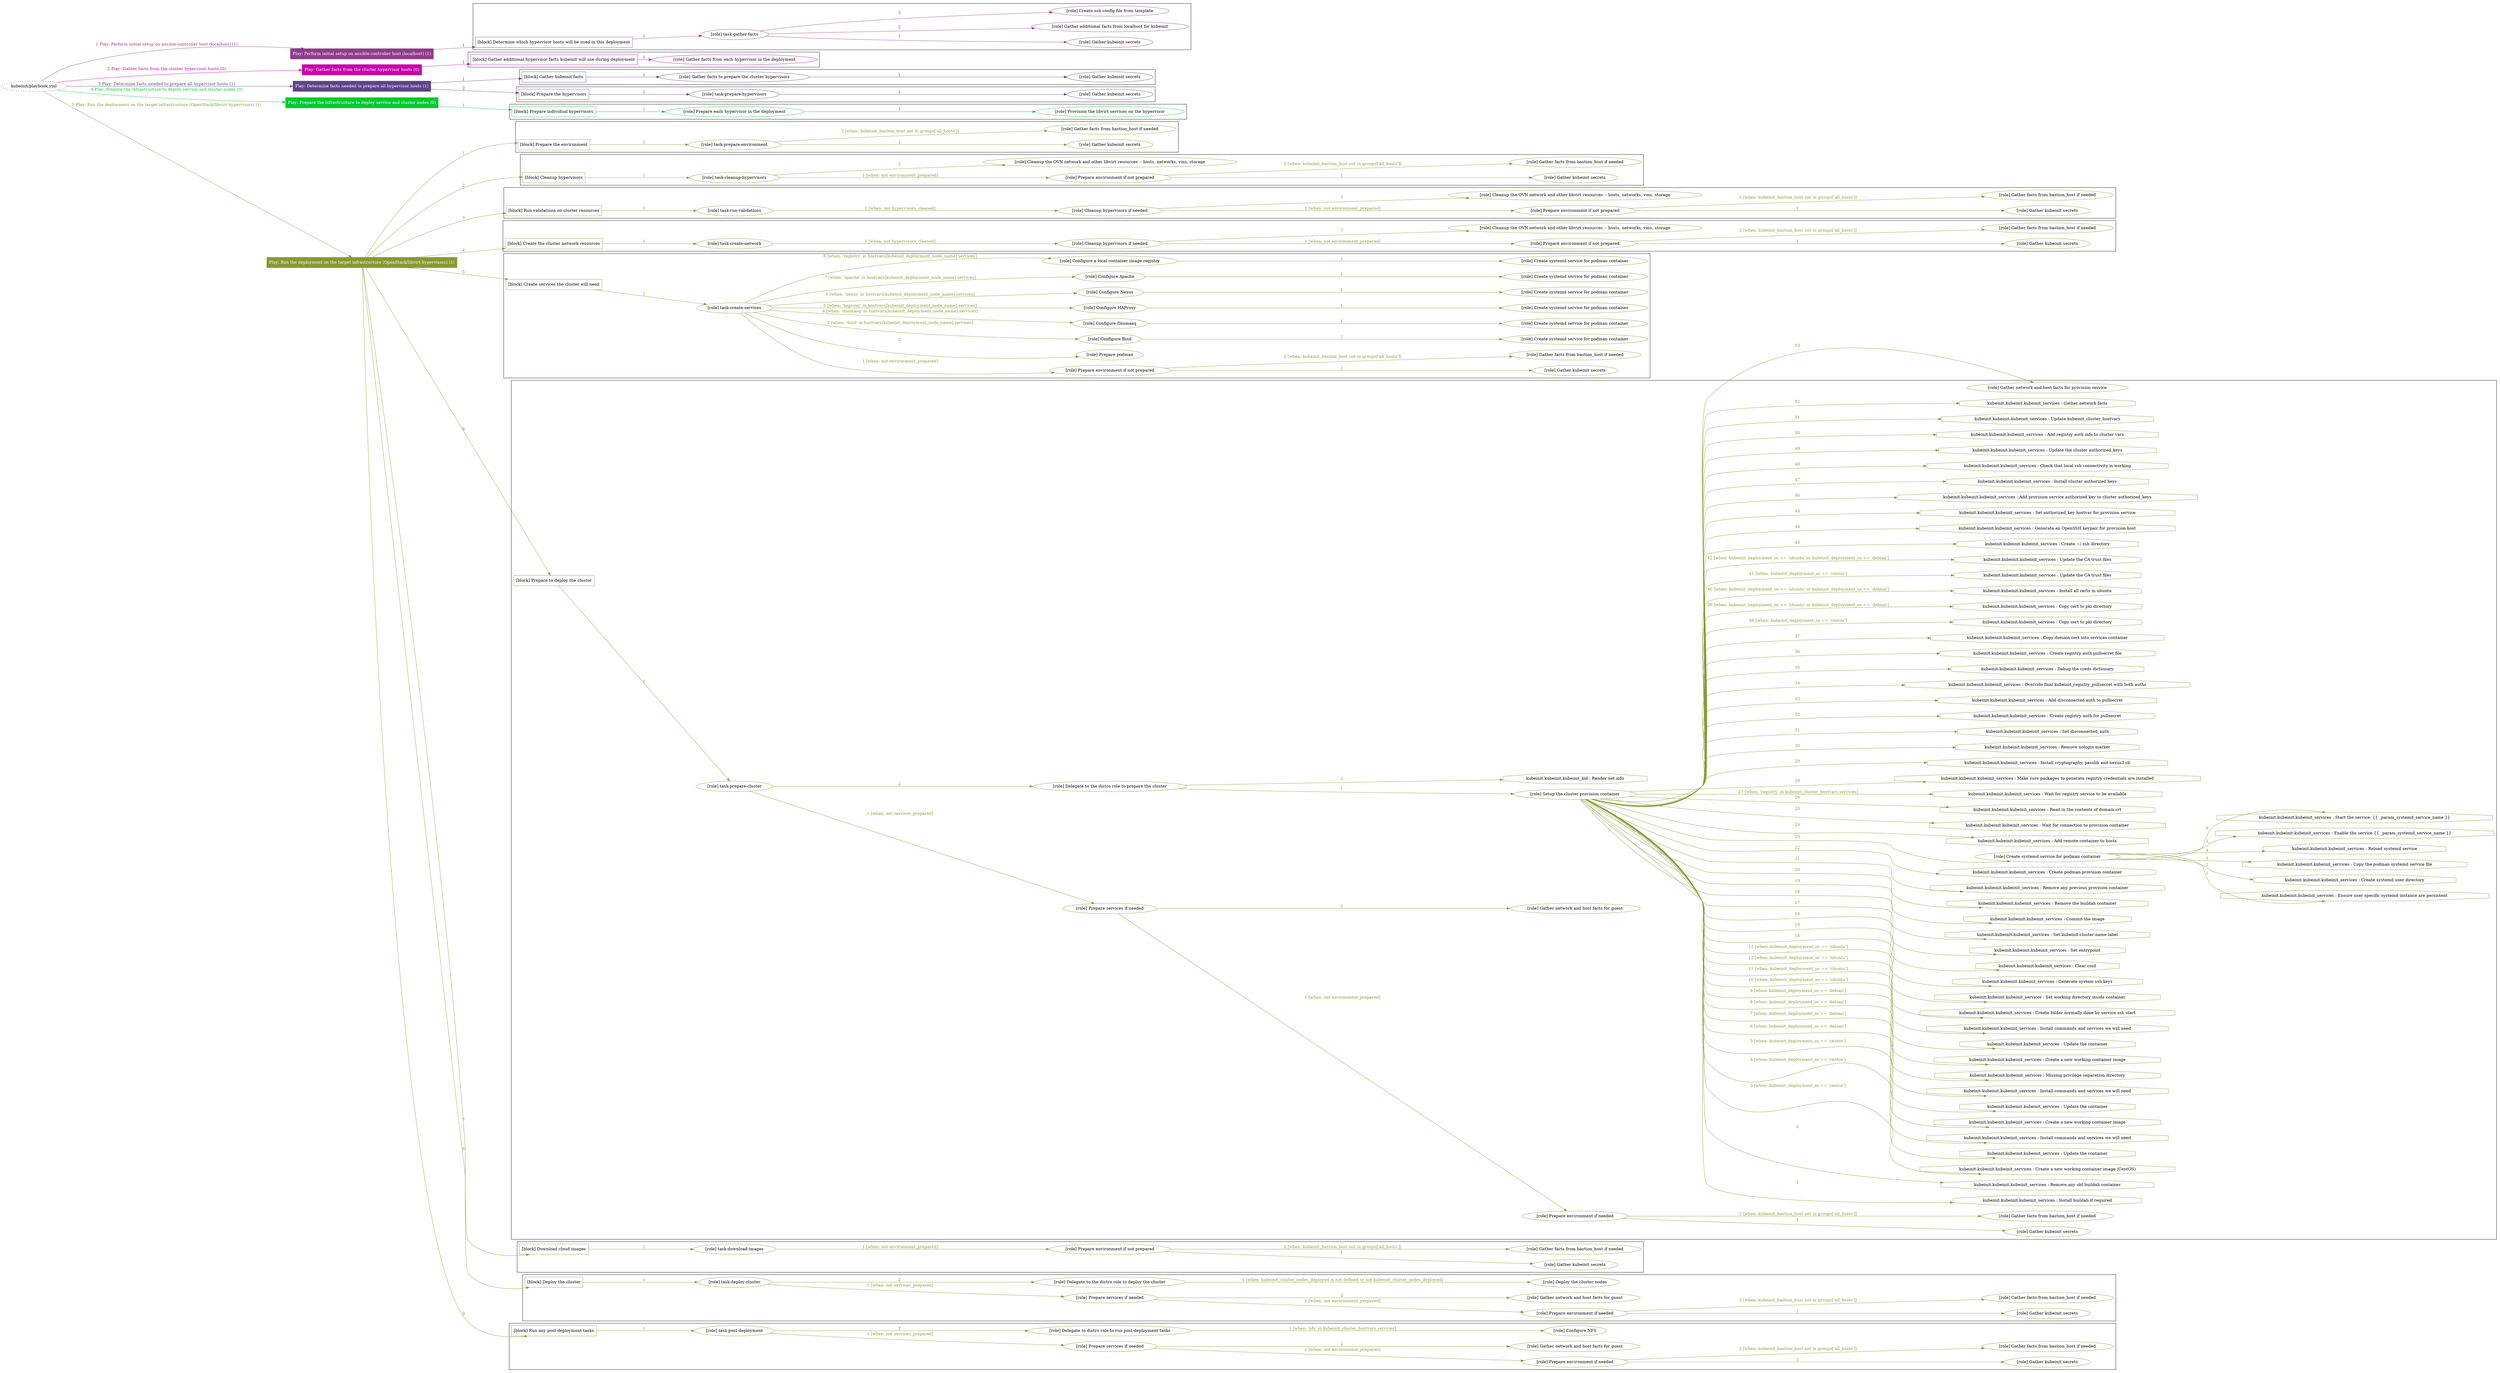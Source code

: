 digraph {
	graph [concentrate=true ordering=in rankdir=LR ratio=fill]
	edge [esep=5 sep=10]
	"kubeinit/playbook.yml" [URL="/home/runner/work/kubeinit/kubeinit/kubeinit/playbook.yml" id=playbook_3f60f5c5 style=dotted]
	"kubeinit/playbook.yml" -> play_0217fc93 [label="1 Play: Perform initial setup on ansible-controller host (localhost) (1)" color="#903c8b" fontcolor="#903c8b" id=edge_play_0217fc93 labeltooltip="1 Play: Perform initial setup on ansible-controller host (localhost) (1)" tooltip="1 Play: Perform initial setup on ansible-controller host (localhost) (1)"]
	subgraph "Play: Perform initial setup on ansible-controller host (localhost) (1)" {
		play_0217fc93 [label="Play: Perform initial setup on ansible-controller host (localhost) (1)" URL="/home/runner/work/kubeinit/kubeinit/kubeinit/playbook.yml" color="#903c8b" fontcolor="#ffffff" id=play_0217fc93 shape=box style=filled tooltip=localhost]
		play_0217fc93 -> block_0b1efca0 [label=1 color="#903c8b" fontcolor="#903c8b" id=edge_block_0b1efca0 labeltooltip=1 tooltip=1]
		subgraph cluster_block_0b1efca0 {
			block_0b1efca0 [label="[block] Determine which hypervisor hosts will be used in this deployment" URL="/home/runner/work/kubeinit/kubeinit/kubeinit/playbook.yml" color="#903c8b" id=block_0b1efca0 labeltooltip="Determine which hypervisor hosts will be used in this deployment" shape=box tooltip="Determine which hypervisor hosts will be used in this deployment"]
			block_0b1efca0 -> role_6f47132e [label="1 " color="#903c8b" fontcolor="#903c8b" id=edge_role_6f47132e labeltooltip="1 " tooltip="1 "]
			subgraph "task-gather-facts" {
				role_6f47132e [label="[role] task-gather-facts" URL="/home/runner/work/kubeinit/kubeinit/kubeinit/playbook.yml" color="#903c8b" id=role_6f47132e tooltip="task-gather-facts"]
				role_6f47132e -> role_5d2ae663 [label="1 " color="#903c8b" fontcolor="#903c8b" id=edge_role_5d2ae663 labeltooltip="1 " tooltip="1 "]
				subgraph "Gather kubeinit secrets" {
					role_5d2ae663 [label="[role] Gather kubeinit secrets" URL="/home/runner/.ansible/collections/ansible_collections/kubeinit/kubeinit/roles/kubeinit_prepare/tasks/build_hypervisors_group.yml" color="#903c8b" id=role_5d2ae663 tooltip="Gather kubeinit secrets"]
				}
				role_6f47132e -> role_ebd2e6b1 [label="2 " color="#903c8b" fontcolor="#903c8b" id=edge_role_ebd2e6b1 labeltooltip="2 " tooltip="2 "]
				subgraph "Gather additional facts from localhost for kubeinit" {
					role_ebd2e6b1 [label="[role] Gather additional facts from localhost for kubeinit" URL="/home/runner/.ansible/collections/ansible_collections/kubeinit/kubeinit/roles/kubeinit_prepare/tasks/build_hypervisors_group.yml" color="#903c8b" id=role_ebd2e6b1 tooltip="Gather additional facts from localhost for kubeinit"]
				}
				role_6f47132e -> role_2a838e33 [label="3 " color="#903c8b" fontcolor="#903c8b" id=edge_role_2a838e33 labeltooltip="3 " tooltip="3 "]
				subgraph "Create ssh config file from template" {
					role_2a838e33 [label="[role] Create ssh config file from template" URL="/home/runner/.ansible/collections/ansible_collections/kubeinit/kubeinit/roles/kubeinit_prepare/tasks/build_hypervisors_group.yml" color="#903c8b" id=role_2a838e33 tooltip="Create ssh config file from template"]
				}
			}
		}
	}
	"kubeinit/playbook.yml" -> play_5ac81661 [label="2 Play: Gather facts from the cluster hypervisor hosts (0)" color="#ca02ab" fontcolor="#ca02ab" id=edge_play_5ac81661 labeltooltip="2 Play: Gather facts from the cluster hypervisor hosts (0)" tooltip="2 Play: Gather facts from the cluster hypervisor hosts (0)"]
	subgraph "Play: Gather facts from the cluster hypervisor hosts (0)" {
		play_5ac81661 [label="Play: Gather facts from the cluster hypervisor hosts (0)" URL="/home/runner/work/kubeinit/kubeinit/kubeinit/playbook.yml" color="#ca02ab" fontcolor="#ffffff" id=play_5ac81661 shape=box style=filled tooltip="Play: Gather facts from the cluster hypervisor hosts (0)"]
		play_5ac81661 -> block_0ecd14db [label=1 color="#ca02ab" fontcolor="#ca02ab" id=edge_block_0ecd14db labeltooltip=1 tooltip=1]
		subgraph cluster_block_0ecd14db {
			block_0ecd14db [label="[block] Gather additional hypervisor facts kubeinit will use during deployment" URL="/home/runner/work/kubeinit/kubeinit/kubeinit/playbook.yml" color="#ca02ab" id=block_0ecd14db labeltooltip="Gather additional hypervisor facts kubeinit will use during deployment" shape=box tooltip="Gather additional hypervisor facts kubeinit will use during deployment"]
			block_0ecd14db -> role_04aa716f [label="1 " color="#ca02ab" fontcolor="#ca02ab" id=edge_role_04aa716f labeltooltip="1 " tooltip="1 "]
			subgraph "Gather facts from each hypervisor in the deployment" {
				role_04aa716f [label="[role] Gather facts from each hypervisor in the deployment" URL="/home/runner/work/kubeinit/kubeinit/kubeinit/playbook.yml" color="#ca02ab" id=role_04aa716f tooltip="Gather facts from each hypervisor in the deployment"]
			}
		}
	}
	"kubeinit/playbook.yml" -> play_99c383a5 [label="3 Play: Determine facts needed to prepare all hypervisor hosts (1)" color="#5e4488" fontcolor="#5e4488" id=edge_play_99c383a5 labeltooltip="3 Play: Determine facts needed to prepare all hypervisor hosts (1)" tooltip="3 Play: Determine facts needed to prepare all hypervisor hosts (1)"]
	subgraph "Play: Determine facts needed to prepare all hypervisor hosts (1)" {
		play_99c383a5 [label="Play: Determine facts needed to prepare all hypervisor hosts (1)" URL="/home/runner/work/kubeinit/kubeinit/kubeinit/playbook.yml" color="#5e4488" fontcolor="#ffffff" id=play_99c383a5 shape=box style=filled tooltip=localhost]
		play_99c383a5 -> block_56d1cc1a [label=1 color="#5e4488" fontcolor="#5e4488" id=edge_block_56d1cc1a labeltooltip=1 tooltip=1]
		subgraph cluster_block_56d1cc1a {
			block_56d1cc1a [label="[block] Gather kubeinit facts" URL="/home/runner/work/kubeinit/kubeinit/kubeinit/playbook.yml" color="#5e4488" id=block_56d1cc1a labeltooltip="Gather kubeinit facts" shape=box tooltip="Gather kubeinit facts"]
			block_56d1cc1a -> role_8edb54a8 [label="1 " color="#5e4488" fontcolor="#5e4488" id=edge_role_8edb54a8 labeltooltip="1 " tooltip="1 "]
			subgraph "Gather facts to prepare the cluster hypervisors" {
				role_8edb54a8 [label="[role] Gather facts to prepare the cluster hypervisors" URL="/home/runner/work/kubeinit/kubeinit/kubeinit/playbook.yml" color="#5e4488" id=role_8edb54a8 tooltip="Gather facts to prepare the cluster hypervisors"]
				role_8edb54a8 -> role_3360de90 [label="1 " color="#5e4488" fontcolor="#5e4488" id=edge_role_3360de90 labeltooltip="1 " tooltip="1 "]
				subgraph "Gather kubeinit secrets" {
					role_3360de90 [label="[role] Gather kubeinit secrets" URL="/home/runner/.ansible/collections/ansible_collections/kubeinit/kubeinit/roles/kubeinit_prepare/tasks/gather_kubeinit_facts.yml" color="#5e4488" id=role_3360de90 tooltip="Gather kubeinit secrets"]
				}
			}
		}
		play_99c383a5 -> block_1e34eef0 [label=2 color="#5e4488" fontcolor="#5e4488" id=edge_block_1e34eef0 labeltooltip=2 tooltip=2]
		subgraph cluster_block_1e34eef0 {
			block_1e34eef0 [label="[block] Prepare the hypervisors" URL="/home/runner/work/kubeinit/kubeinit/kubeinit/playbook.yml" color="#5e4488" id=block_1e34eef0 labeltooltip="Prepare the hypervisors" shape=box tooltip="Prepare the hypervisors"]
			block_1e34eef0 -> role_c915f85f [label="1 " color="#5e4488" fontcolor="#5e4488" id=edge_role_c915f85f labeltooltip="1 " tooltip="1 "]
			subgraph "task-prepare-hypervisors" {
				role_c915f85f [label="[role] task-prepare-hypervisors" URL="/home/runner/work/kubeinit/kubeinit/kubeinit/playbook.yml" color="#5e4488" id=role_c915f85f tooltip="task-prepare-hypervisors"]
				role_c915f85f -> role_7a16a18b [label="1 " color="#5e4488" fontcolor="#5e4488" id=edge_role_7a16a18b labeltooltip="1 " tooltip="1 "]
				subgraph "Gather kubeinit secrets" {
					role_7a16a18b [label="[role] Gather kubeinit secrets" URL="/home/runner/.ansible/collections/ansible_collections/kubeinit/kubeinit/roles/kubeinit_prepare/tasks/gather_kubeinit_facts.yml" color="#5e4488" id=role_7a16a18b tooltip="Gather kubeinit secrets"]
				}
			}
		}
	}
	"kubeinit/playbook.yml" -> play_d09837df [label="4 Play: Prepare the infrastructure to deploy service and cluster nodes (0)" color="#02ca31" fontcolor="#02ca31" id=edge_play_d09837df labeltooltip="4 Play: Prepare the infrastructure to deploy service and cluster nodes (0)" tooltip="4 Play: Prepare the infrastructure to deploy service and cluster nodes (0)"]
	subgraph "Play: Prepare the infrastructure to deploy service and cluster nodes (0)" {
		play_d09837df [label="Play: Prepare the infrastructure to deploy service and cluster nodes (0)" URL="/home/runner/work/kubeinit/kubeinit/kubeinit/playbook.yml" color="#02ca31" fontcolor="#ffffff" id=play_d09837df shape=box style=filled tooltip="Play: Prepare the infrastructure to deploy service and cluster nodes (0)"]
		play_d09837df -> block_8d5ff9a6 [label=1 color="#02ca31" fontcolor="#02ca31" id=edge_block_8d5ff9a6 labeltooltip=1 tooltip=1]
		subgraph cluster_block_8d5ff9a6 {
			block_8d5ff9a6 [label="[block] Prepare individual hypervisors" URL="/home/runner/work/kubeinit/kubeinit/kubeinit/playbook.yml" color="#02ca31" id=block_8d5ff9a6 labeltooltip="Prepare individual hypervisors" shape=box tooltip="Prepare individual hypervisors"]
			block_8d5ff9a6 -> role_dfc7052a [label="1 " color="#02ca31" fontcolor="#02ca31" id=edge_role_dfc7052a labeltooltip="1 " tooltip="1 "]
			subgraph "Prepare each hypervisor in the deployment" {
				role_dfc7052a [label="[role] Prepare each hypervisor in the deployment" URL="/home/runner/work/kubeinit/kubeinit/kubeinit/playbook.yml" color="#02ca31" id=role_dfc7052a tooltip="Prepare each hypervisor in the deployment"]
				role_dfc7052a -> role_5733b4f7 [label="1 " color="#02ca31" fontcolor="#02ca31" id=edge_role_5733b4f7 labeltooltip="1 " tooltip="1 "]
				subgraph "Provision the libvirt services on the hypervisor" {
					role_5733b4f7 [label="[role] Provision the libvirt services on the hypervisor" URL="/home/runner/.ansible/collections/ansible_collections/kubeinit/kubeinit/roles/kubeinit_prepare/tasks/prepare_hypervisor.yml" color="#02ca31" id=role_5733b4f7 tooltip="Provision the libvirt services on the hypervisor"]
				}
			}
		}
	}
	"kubeinit/playbook.yml" -> play_4a483ad4 [label="5 Play: Run the deployment on the target infrastructure (OpenStack/libvirt hypervisors) (1)" color="#869a32" fontcolor="#869a32" id=edge_play_4a483ad4 labeltooltip="5 Play: Run the deployment on the target infrastructure (OpenStack/libvirt hypervisors) (1)" tooltip="5 Play: Run the deployment on the target infrastructure (OpenStack/libvirt hypervisors) (1)"]
	subgraph "Play: Run the deployment on the target infrastructure (OpenStack/libvirt hypervisors) (1)" {
		play_4a483ad4 [label="Play: Run the deployment on the target infrastructure (OpenStack/libvirt hypervisors) (1)" URL="/home/runner/work/kubeinit/kubeinit/kubeinit/playbook.yml" color="#869a32" fontcolor="#ffffff" id=play_4a483ad4 shape=box style=filled tooltip=localhost]
		play_4a483ad4 -> block_39b81533 [label=1 color="#869a32" fontcolor="#869a32" id=edge_block_39b81533 labeltooltip=1 tooltip=1]
		subgraph cluster_block_39b81533 {
			block_39b81533 [label="[block] Prepare the environment" URL="/home/runner/work/kubeinit/kubeinit/kubeinit/playbook.yml" color="#869a32" id=block_39b81533 labeltooltip="Prepare the environment" shape=box tooltip="Prepare the environment"]
			block_39b81533 -> role_d176404e [label="1 " color="#869a32" fontcolor="#869a32" id=edge_role_d176404e labeltooltip="1 " tooltip="1 "]
			subgraph "task-prepare-environment" {
				role_d176404e [label="[role] task-prepare-environment" URL="/home/runner/work/kubeinit/kubeinit/kubeinit/playbook.yml" color="#869a32" id=role_d176404e tooltip="task-prepare-environment"]
				role_d176404e -> role_2b1d479d [label="1 " color="#869a32" fontcolor="#869a32" id=edge_role_2b1d479d labeltooltip="1 " tooltip="1 "]
				subgraph "Gather kubeinit secrets" {
					role_2b1d479d [label="[role] Gather kubeinit secrets" URL="/home/runner/.ansible/collections/ansible_collections/kubeinit/kubeinit/roles/kubeinit_prepare/tasks/gather_kubeinit_facts.yml" color="#869a32" id=role_2b1d479d tooltip="Gather kubeinit secrets"]
				}
				role_d176404e -> role_a940c454 [label="2 [when: kubeinit_bastion_host not in groups['all_hosts']]" color="#869a32" fontcolor="#869a32" id=edge_role_a940c454 labeltooltip="2 [when: kubeinit_bastion_host not in groups['all_hosts']]" tooltip="2 [when: kubeinit_bastion_host not in groups['all_hosts']]"]
				subgraph "Gather facts from bastion_host if needed" {
					role_a940c454 [label="[role] Gather facts from bastion_host if needed" URL="/home/runner/.ansible/collections/ansible_collections/kubeinit/kubeinit/roles/kubeinit_prepare/tasks/main.yml" color="#869a32" id=role_a940c454 tooltip="Gather facts from bastion_host if needed"]
				}
			}
		}
		play_4a483ad4 -> block_1a4fd593 [label=2 color="#869a32" fontcolor="#869a32" id=edge_block_1a4fd593 labeltooltip=2 tooltip=2]
		subgraph cluster_block_1a4fd593 {
			block_1a4fd593 [label="[block] Cleanup hypervisors" URL="/home/runner/work/kubeinit/kubeinit/kubeinit/playbook.yml" color="#869a32" id=block_1a4fd593 labeltooltip="Cleanup hypervisors" shape=box tooltip="Cleanup hypervisors"]
			block_1a4fd593 -> role_1f87d343 [label="1 " color="#869a32" fontcolor="#869a32" id=edge_role_1f87d343 labeltooltip="1 " tooltip="1 "]
			subgraph "task-cleanup-hypervisors" {
				role_1f87d343 [label="[role] task-cleanup-hypervisors" URL="/home/runner/work/kubeinit/kubeinit/kubeinit/playbook.yml" color="#869a32" id=role_1f87d343 tooltip="task-cleanup-hypervisors"]
				role_1f87d343 -> role_d60e7e6e [label="1 [when: not environment_prepared]" color="#869a32" fontcolor="#869a32" id=edge_role_d60e7e6e labeltooltip="1 [when: not environment_prepared]" tooltip="1 [when: not environment_prepared]"]
				subgraph "Prepare environment if not prepared" {
					role_d60e7e6e [label="[role] Prepare environment if not prepared" URL="/home/runner/.ansible/collections/ansible_collections/kubeinit/kubeinit/roles/kubeinit_libvirt/tasks/cleanup_hypervisors.yml" color="#869a32" id=role_d60e7e6e tooltip="Prepare environment if not prepared"]
					role_d60e7e6e -> role_250d7dca [label="1 " color="#869a32" fontcolor="#869a32" id=edge_role_250d7dca labeltooltip="1 " tooltip="1 "]
					subgraph "Gather kubeinit secrets" {
						role_250d7dca [label="[role] Gather kubeinit secrets" URL="/home/runner/.ansible/collections/ansible_collections/kubeinit/kubeinit/roles/kubeinit_prepare/tasks/gather_kubeinit_facts.yml" color="#869a32" id=role_250d7dca tooltip="Gather kubeinit secrets"]
					}
					role_d60e7e6e -> role_66d13873 [label="2 [when: kubeinit_bastion_host not in groups['all_hosts']]" color="#869a32" fontcolor="#869a32" id=edge_role_66d13873 labeltooltip="2 [when: kubeinit_bastion_host not in groups['all_hosts']]" tooltip="2 [when: kubeinit_bastion_host not in groups['all_hosts']]"]
					subgraph "Gather facts from bastion_host if needed" {
						role_66d13873 [label="[role] Gather facts from bastion_host if needed" URL="/home/runner/.ansible/collections/ansible_collections/kubeinit/kubeinit/roles/kubeinit_prepare/tasks/main.yml" color="#869a32" id=role_66d13873 tooltip="Gather facts from bastion_host if needed"]
					}
				}
				role_1f87d343 -> role_f8cc8b88 [label="2 " color="#869a32" fontcolor="#869a32" id=edge_role_f8cc8b88 labeltooltip="2 " tooltip="2 "]
				subgraph "Cleanup the OVN network and other libvirt resources -- hosts, networks, vms, storage" {
					role_f8cc8b88 [label="[role] Cleanup the OVN network and other libvirt resources -- hosts, networks, vms, storage" URL="/home/runner/.ansible/collections/ansible_collections/kubeinit/kubeinit/roles/kubeinit_libvirt/tasks/cleanup_hypervisors.yml" color="#869a32" id=role_f8cc8b88 tooltip="Cleanup the OVN network and other libvirt resources -- hosts, networks, vms, storage"]
				}
			}
		}
		play_4a483ad4 -> block_af6b5915 [label=3 color="#869a32" fontcolor="#869a32" id=edge_block_af6b5915 labeltooltip=3 tooltip=3]
		subgraph cluster_block_af6b5915 {
			block_af6b5915 [label="[block] Run validations on cluster resources" URL="/home/runner/work/kubeinit/kubeinit/kubeinit/playbook.yml" color="#869a32" id=block_af6b5915 labeltooltip="Run validations on cluster resources" shape=box tooltip="Run validations on cluster resources"]
			block_af6b5915 -> role_3606a67f [label="1 " color="#869a32" fontcolor="#869a32" id=edge_role_3606a67f labeltooltip="1 " tooltip="1 "]
			subgraph "task-run-validations" {
				role_3606a67f [label="[role] task-run-validations" URL="/home/runner/work/kubeinit/kubeinit/kubeinit/playbook.yml" color="#869a32" id=role_3606a67f tooltip="task-run-validations"]
				role_3606a67f -> role_c7ac5358 [label="1 [when: not hypervisors_cleaned]" color="#869a32" fontcolor="#869a32" id=edge_role_c7ac5358 labeltooltip="1 [when: not hypervisors_cleaned]" tooltip="1 [when: not hypervisors_cleaned]"]
				subgraph "Cleanup hypervisors if needed" {
					role_c7ac5358 [label="[role] Cleanup hypervisors if needed" URL="/home/runner/.ansible/collections/ansible_collections/kubeinit/kubeinit/roles/kubeinit_validations/tasks/main.yml" color="#869a32" id=role_c7ac5358 tooltip="Cleanup hypervisors if needed"]
					role_c7ac5358 -> role_5217b02f [label="1 [when: not environment_prepared]" color="#869a32" fontcolor="#869a32" id=edge_role_5217b02f labeltooltip="1 [when: not environment_prepared]" tooltip="1 [when: not environment_prepared]"]
					subgraph "Prepare environment if not prepared" {
						role_5217b02f [label="[role] Prepare environment if not prepared" URL="/home/runner/.ansible/collections/ansible_collections/kubeinit/kubeinit/roles/kubeinit_libvirt/tasks/cleanup_hypervisors.yml" color="#869a32" id=role_5217b02f tooltip="Prepare environment if not prepared"]
						role_5217b02f -> role_a2ea90a8 [label="1 " color="#869a32" fontcolor="#869a32" id=edge_role_a2ea90a8 labeltooltip="1 " tooltip="1 "]
						subgraph "Gather kubeinit secrets" {
							role_a2ea90a8 [label="[role] Gather kubeinit secrets" URL="/home/runner/.ansible/collections/ansible_collections/kubeinit/kubeinit/roles/kubeinit_prepare/tasks/gather_kubeinit_facts.yml" color="#869a32" id=role_a2ea90a8 tooltip="Gather kubeinit secrets"]
						}
						role_5217b02f -> role_5abb0dfd [label="2 [when: kubeinit_bastion_host not in groups['all_hosts']]" color="#869a32" fontcolor="#869a32" id=edge_role_5abb0dfd labeltooltip="2 [when: kubeinit_bastion_host not in groups['all_hosts']]" tooltip="2 [when: kubeinit_bastion_host not in groups['all_hosts']]"]
						subgraph "Gather facts from bastion_host if needed" {
							role_5abb0dfd [label="[role] Gather facts from bastion_host if needed" URL="/home/runner/.ansible/collections/ansible_collections/kubeinit/kubeinit/roles/kubeinit_prepare/tasks/main.yml" color="#869a32" id=role_5abb0dfd tooltip="Gather facts from bastion_host if needed"]
						}
					}
					role_c7ac5358 -> role_4e3c912e [label="2 " color="#869a32" fontcolor="#869a32" id=edge_role_4e3c912e labeltooltip="2 " tooltip="2 "]
					subgraph "Cleanup the OVN network and other libvirt resources -- hosts, networks, vms, storage" {
						role_4e3c912e [label="[role] Cleanup the OVN network and other libvirt resources -- hosts, networks, vms, storage" URL="/home/runner/.ansible/collections/ansible_collections/kubeinit/kubeinit/roles/kubeinit_libvirt/tasks/cleanup_hypervisors.yml" color="#869a32" id=role_4e3c912e tooltip="Cleanup the OVN network and other libvirt resources -- hosts, networks, vms, storage"]
					}
				}
			}
		}
		play_4a483ad4 -> block_277b899b [label=4 color="#869a32" fontcolor="#869a32" id=edge_block_277b899b labeltooltip=4 tooltip=4]
		subgraph cluster_block_277b899b {
			block_277b899b [label="[block] Create the cluster network resources" URL="/home/runner/work/kubeinit/kubeinit/kubeinit/playbook.yml" color="#869a32" id=block_277b899b labeltooltip="Create the cluster network resources" shape=box tooltip="Create the cluster network resources"]
			block_277b899b -> role_4922b4d0 [label="1 " color="#869a32" fontcolor="#869a32" id=edge_role_4922b4d0 labeltooltip="1 " tooltip="1 "]
			subgraph "task-create-network" {
				role_4922b4d0 [label="[role] task-create-network" URL="/home/runner/work/kubeinit/kubeinit/kubeinit/playbook.yml" color="#869a32" id=role_4922b4d0 tooltip="task-create-network"]
				role_4922b4d0 -> role_ec4d292f [label="1 [when: not hypervisors_cleaned]" color="#869a32" fontcolor="#869a32" id=edge_role_ec4d292f labeltooltip="1 [when: not hypervisors_cleaned]" tooltip="1 [when: not hypervisors_cleaned]"]
				subgraph "Cleanup hypervisors if needed" {
					role_ec4d292f [label="[role] Cleanup hypervisors if needed" URL="/home/runner/.ansible/collections/ansible_collections/kubeinit/kubeinit/roles/kubeinit_libvirt/tasks/create_network.yml" color="#869a32" id=role_ec4d292f tooltip="Cleanup hypervisors if needed"]
					role_ec4d292f -> role_722a4719 [label="1 [when: not environment_prepared]" color="#869a32" fontcolor="#869a32" id=edge_role_722a4719 labeltooltip="1 [when: not environment_prepared]" tooltip="1 [when: not environment_prepared]"]
					subgraph "Prepare environment if not prepared" {
						role_722a4719 [label="[role] Prepare environment if not prepared" URL="/home/runner/.ansible/collections/ansible_collections/kubeinit/kubeinit/roles/kubeinit_libvirt/tasks/cleanup_hypervisors.yml" color="#869a32" id=role_722a4719 tooltip="Prepare environment if not prepared"]
						role_722a4719 -> role_16238da9 [label="1 " color="#869a32" fontcolor="#869a32" id=edge_role_16238da9 labeltooltip="1 " tooltip="1 "]
						subgraph "Gather kubeinit secrets" {
							role_16238da9 [label="[role] Gather kubeinit secrets" URL="/home/runner/.ansible/collections/ansible_collections/kubeinit/kubeinit/roles/kubeinit_prepare/tasks/gather_kubeinit_facts.yml" color="#869a32" id=role_16238da9 tooltip="Gather kubeinit secrets"]
						}
						role_722a4719 -> role_deaddb57 [label="2 [when: kubeinit_bastion_host not in groups['all_hosts']]" color="#869a32" fontcolor="#869a32" id=edge_role_deaddb57 labeltooltip="2 [when: kubeinit_bastion_host not in groups['all_hosts']]" tooltip="2 [when: kubeinit_bastion_host not in groups['all_hosts']]"]
						subgraph "Gather facts from bastion_host if needed" {
							role_deaddb57 [label="[role] Gather facts from bastion_host if needed" URL="/home/runner/.ansible/collections/ansible_collections/kubeinit/kubeinit/roles/kubeinit_prepare/tasks/main.yml" color="#869a32" id=role_deaddb57 tooltip="Gather facts from bastion_host if needed"]
						}
					}
					role_ec4d292f -> role_b8fbc224 [label="2 " color="#869a32" fontcolor="#869a32" id=edge_role_b8fbc224 labeltooltip="2 " tooltip="2 "]
					subgraph "Cleanup the OVN network and other libvirt resources -- hosts, networks, vms, storage" {
						role_b8fbc224 [label="[role] Cleanup the OVN network and other libvirt resources -- hosts, networks, vms, storage" URL="/home/runner/.ansible/collections/ansible_collections/kubeinit/kubeinit/roles/kubeinit_libvirt/tasks/cleanup_hypervisors.yml" color="#869a32" id=role_b8fbc224 tooltip="Cleanup the OVN network and other libvirt resources -- hosts, networks, vms, storage"]
					}
				}
			}
		}
		play_4a483ad4 -> block_094edbf5 [label=5 color="#869a32" fontcolor="#869a32" id=edge_block_094edbf5 labeltooltip=5 tooltip=5]
		subgraph cluster_block_094edbf5 {
			block_094edbf5 [label="[block] Create services the cluster will need" URL="/home/runner/work/kubeinit/kubeinit/kubeinit/playbook.yml" color="#869a32" id=block_094edbf5 labeltooltip="Create services the cluster will need" shape=box tooltip="Create services the cluster will need"]
			block_094edbf5 -> role_695c5c5f [label="1 " color="#869a32" fontcolor="#869a32" id=edge_role_695c5c5f labeltooltip="1 " tooltip="1 "]
			subgraph "task-create-services" {
				role_695c5c5f [label="[role] task-create-services" URL="/home/runner/work/kubeinit/kubeinit/kubeinit/playbook.yml" color="#869a32" id=role_695c5c5f tooltip="task-create-services"]
				role_695c5c5f -> role_4b136b43 [label="1 [when: not environment_prepared]" color="#869a32" fontcolor="#869a32" id=edge_role_4b136b43 labeltooltip="1 [when: not environment_prepared]" tooltip="1 [when: not environment_prepared]"]
				subgraph "Prepare environment if not prepared" {
					role_4b136b43 [label="[role] Prepare environment if not prepared" URL="/home/runner/.ansible/collections/ansible_collections/kubeinit/kubeinit/roles/kubeinit_services/tasks/main.yml" color="#869a32" id=role_4b136b43 tooltip="Prepare environment if not prepared"]
					role_4b136b43 -> role_6f83b32a [label="1 " color="#869a32" fontcolor="#869a32" id=edge_role_6f83b32a labeltooltip="1 " tooltip="1 "]
					subgraph "Gather kubeinit secrets" {
						role_6f83b32a [label="[role] Gather kubeinit secrets" URL="/home/runner/.ansible/collections/ansible_collections/kubeinit/kubeinit/roles/kubeinit_prepare/tasks/gather_kubeinit_facts.yml" color="#869a32" id=role_6f83b32a tooltip="Gather kubeinit secrets"]
					}
					role_4b136b43 -> role_041b9485 [label="2 [when: kubeinit_bastion_host not in groups['all_hosts']]" color="#869a32" fontcolor="#869a32" id=edge_role_041b9485 labeltooltip="2 [when: kubeinit_bastion_host not in groups['all_hosts']]" tooltip="2 [when: kubeinit_bastion_host not in groups['all_hosts']]"]
					subgraph "Gather facts from bastion_host if needed" {
						role_041b9485 [label="[role] Gather facts from bastion_host if needed" URL="/home/runner/.ansible/collections/ansible_collections/kubeinit/kubeinit/roles/kubeinit_prepare/tasks/main.yml" color="#869a32" id=role_041b9485 tooltip="Gather facts from bastion_host if needed"]
					}
				}
				role_695c5c5f -> role_80a1dee7 [label="2 " color="#869a32" fontcolor="#869a32" id=edge_role_80a1dee7 labeltooltip="2 " tooltip="2 "]
				subgraph "Prepare podman" {
					role_80a1dee7 [label="[role] Prepare podman" URL="/home/runner/.ansible/collections/ansible_collections/kubeinit/kubeinit/roles/kubeinit_services/tasks/00_create_service_pod.yml" color="#869a32" id=role_80a1dee7 tooltip="Prepare podman"]
				}
				role_695c5c5f -> role_0de1a2bd [label="3 [when: 'bind' in hostvars[kubeinit_deployment_node_name].services]" color="#869a32" fontcolor="#869a32" id=edge_role_0de1a2bd labeltooltip="3 [when: 'bind' in hostvars[kubeinit_deployment_node_name].services]" tooltip="3 [when: 'bind' in hostvars[kubeinit_deployment_node_name].services]"]
				subgraph "Configure Bind" {
					role_0de1a2bd [label="[role] Configure Bind" URL="/home/runner/.ansible/collections/ansible_collections/kubeinit/kubeinit/roles/kubeinit_services/tasks/start_services_containers.yml" color="#869a32" id=role_0de1a2bd tooltip="Configure Bind"]
					role_0de1a2bd -> role_0fd91f7d [label="1 " color="#869a32" fontcolor="#869a32" id=edge_role_0fd91f7d labeltooltip="1 " tooltip="1 "]
					subgraph "Create systemd service for podman container" {
						role_0fd91f7d [label="[role] Create systemd service for podman container" URL="/home/runner/.ansible/collections/ansible_collections/kubeinit/kubeinit/roles/kubeinit_bind/tasks/main.yml" color="#869a32" id=role_0fd91f7d tooltip="Create systemd service for podman container"]
					}
				}
				role_695c5c5f -> role_e2cdfc64 [label="4 [when: 'dnsmasq' in hostvars[kubeinit_deployment_node_name].services]" color="#869a32" fontcolor="#869a32" id=edge_role_e2cdfc64 labeltooltip="4 [when: 'dnsmasq' in hostvars[kubeinit_deployment_node_name].services]" tooltip="4 [when: 'dnsmasq' in hostvars[kubeinit_deployment_node_name].services]"]
				subgraph "Configure Dnsmasq" {
					role_e2cdfc64 [label="[role] Configure Dnsmasq" URL="/home/runner/.ansible/collections/ansible_collections/kubeinit/kubeinit/roles/kubeinit_services/tasks/start_services_containers.yml" color="#869a32" id=role_e2cdfc64 tooltip="Configure Dnsmasq"]
					role_e2cdfc64 -> role_5320f3bb [label="1 " color="#869a32" fontcolor="#869a32" id=edge_role_5320f3bb labeltooltip="1 " tooltip="1 "]
					subgraph "Create systemd service for podman container" {
						role_5320f3bb [label="[role] Create systemd service for podman container" URL="/home/runner/.ansible/collections/ansible_collections/kubeinit/kubeinit/roles/kubeinit_dnsmasq/tasks/main.yml" color="#869a32" id=role_5320f3bb tooltip="Create systemd service for podman container"]
					}
				}
				role_695c5c5f -> role_59068634 [label="5 [when: 'haproxy' in hostvars[kubeinit_deployment_node_name].services]" color="#869a32" fontcolor="#869a32" id=edge_role_59068634 labeltooltip="5 [when: 'haproxy' in hostvars[kubeinit_deployment_node_name].services]" tooltip="5 [when: 'haproxy' in hostvars[kubeinit_deployment_node_name].services]"]
				subgraph "Configure HAProxy" {
					role_59068634 [label="[role] Configure HAProxy" URL="/home/runner/.ansible/collections/ansible_collections/kubeinit/kubeinit/roles/kubeinit_services/tasks/start_services_containers.yml" color="#869a32" id=role_59068634 tooltip="Configure HAProxy"]
					role_59068634 -> role_e9304296 [label="1 " color="#869a32" fontcolor="#869a32" id=edge_role_e9304296 labeltooltip="1 " tooltip="1 "]
					subgraph "Create systemd service for podman container" {
						role_e9304296 [label="[role] Create systemd service for podman container" URL="/home/runner/.ansible/collections/ansible_collections/kubeinit/kubeinit/roles/kubeinit_haproxy/tasks/main.yml" color="#869a32" id=role_e9304296 tooltip="Create systemd service for podman container"]
					}
				}
				role_695c5c5f -> role_8655c3b8 [label="6 [when: 'nexus' in hostvars[kubeinit_deployment_node_name].services]" color="#869a32" fontcolor="#869a32" id=edge_role_8655c3b8 labeltooltip="6 [when: 'nexus' in hostvars[kubeinit_deployment_node_name].services]" tooltip="6 [when: 'nexus' in hostvars[kubeinit_deployment_node_name].services]"]
				subgraph "Configure Nexus" {
					role_8655c3b8 [label="[role] Configure Nexus" URL="/home/runner/.ansible/collections/ansible_collections/kubeinit/kubeinit/roles/kubeinit_services/tasks/start_services_containers.yml" color="#869a32" id=role_8655c3b8 tooltip="Configure Nexus"]
					role_8655c3b8 -> role_e9388efa [label="1 " color="#869a32" fontcolor="#869a32" id=edge_role_e9388efa labeltooltip="1 " tooltip="1 "]
					subgraph "Create systemd service for podman container" {
						role_e9388efa [label="[role] Create systemd service for podman container" URL="/home/runner/.ansible/collections/ansible_collections/kubeinit/kubeinit/roles/kubeinit_nexus/tasks/main.yml" color="#869a32" id=role_e9388efa tooltip="Create systemd service for podman container"]
					}
				}
				role_695c5c5f -> role_91194c1b [label="7 [when: 'apache' in hostvars[kubeinit_deployment_node_name].services]" color="#869a32" fontcolor="#869a32" id=edge_role_91194c1b labeltooltip="7 [when: 'apache' in hostvars[kubeinit_deployment_node_name].services]" tooltip="7 [when: 'apache' in hostvars[kubeinit_deployment_node_name].services]"]
				subgraph "Configure Apache" {
					role_91194c1b [label="[role] Configure Apache" URL="/home/runner/.ansible/collections/ansible_collections/kubeinit/kubeinit/roles/kubeinit_services/tasks/start_services_containers.yml" color="#869a32" id=role_91194c1b tooltip="Configure Apache"]
					role_91194c1b -> role_1a38089f [label="1 " color="#869a32" fontcolor="#869a32" id=edge_role_1a38089f labeltooltip="1 " tooltip="1 "]
					subgraph "Create systemd service for podman container" {
						role_1a38089f [label="[role] Create systemd service for podman container" URL="/home/runner/.ansible/collections/ansible_collections/kubeinit/kubeinit/roles/kubeinit_apache/tasks/main.yml" color="#869a32" id=role_1a38089f tooltip="Create systemd service for podman container"]
					}
				}
				role_695c5c5f -> role_bdd69c6c [label="8 [when: 'registry' in hostvars[kubeinit_deployment_node_name].services]" color="#869a32" fontcolor="#869a32" id=edge_role_bdd69c6c labeltooltip="8 [when: 'registry' in hostvars[kubeinit_deployment_node_name].services]" tooltip="8 [when: 'registry' in hostvars[kubeinit_deployment_node_name].services]"]
				subgraph "Configure a local container image registry" {
					role_bdd69c6c [label="[role] Configure a local container image registry" URL="/home/runner/.ansible/collections/ansible_collections/kubeinit/kubeinit/roles/kubeinit_services/tasks/start_services_containers.yml" color="#869a32" id=role_bdd69c6c tooltip="Configure a local container image registry"]
					role_bdd69c6c -> role_c7276dad [label="1 " color="#869a32" fontcolor="#869a32" id=edge_role_c7276dad labeltooltip="1 " tooltip="1 "]
					subgraph "Create systemd service for podman container" {
						role_c7276dad [label="[role] Create systemd service for podman container" URL="/home/runner/.ansible/collections/ansible_collections/kubeinit/kubeinit/roles/kubeinit_registry/tasks/main.yml" color="#869a32" id=role_c7276dad tooltip="Create systemd service for podman container"]
					}
				}
			}
		}
		play_4a483ad4 -> block_b85992c6 [label=6 color="#869a32" fontcolor="#869a32" id=edge_block_b85992c6 labeltooltip=6 tooltip=6]
		subgraph cluster_block_b85992c6 {
			block_b85992c6 [label="[block] Prepare to deploy the cluster" URL="/home/runner/work/kubeinit/kubeinit/kubeinit/playbook.yml" color="#869a32" id=block_b85992c6 labeltooltip="Prepare to deploy the cluster" shape=box tooltip="Prepare to deploy the cluster"]
			block_b85992c6 -> role_ac7873ff [label="1 " color="#869a32" fontcolor="#869a32" id=edge_role_ac7873ff labeltooltip="1 " tooltip="1 "]
			subgraph "task-prepare-cluster" {
				role_ac7873ff [label="[role] task-prepare-cluster" URL="/home/runner/work/kubeinit/kubeinit/kubeinit/playbook.yml" color="#869a32" id=role_ac7873ff tooltip="task-prepare-cluster"]
				role_ac7873ff -> role_b2a72b35 [label="1 [when: not services_prepared]" color="#869a32" fontcolor="#869a32" id=edge_role_b2a72b35 labeltooltip="1 [when: not services_prepared]" tooltip="1 [when: not services_prepared]"]
				subgraph "Prepare services if needed" {
					role_b2a72b35 [label="[role] Prepare services if needed" URL="/home/runner/.ansible/collections/ansible_collections/kubeinit/kubeinit/roles/kubeinit_prepare/tasks/prepare_cluster.yml" color="#869a32" id=role_b2a72b35 tooltip="Prepare services if needed"]
					role_b2a72b35 -> role_aa0bdb1f [label="1 [when: not environment_prepared]" color="#869a32" fontcolor="#869a32" id=edge_role_aa0bdb1f labeltooltip="1 [when: not environment_prepared]" tooltip="1 [when: not environment_prepared]"]
					subgraph "Prepare environment if needed" {
						role_aa0bdb1f [label="[role] Prepare environment if needed" URL="/home/runner/.ansible/collections/ansible_collections/kubeinit/kubeinit/roles/kubeinit_services/tasks/prepare_services.yml" color="#869a32" id=role_aa0bdb1f tooltip="Prepare environment if needed"]
						role_aa0bdb1f -> role_0f585dbb [label="1 " color="#869a32" fontcolor="#869a32" id=edge_role_0f585dbb labeltooltip="1 " tooltip="1 "]
						subgraph "Gather kubeinit secrets" {
							role_0f585dbb [label="[role] Gather kubeinit secrets" URL="/home/runner/.ansible/collections/ansible_collections/kubeinit/kubeinit/roles/kubeinit_prepare/tasks/gather_kubeinit_facts.yml" color="#869a32" id=role_0f585dbb tooltip="Gather kubeinit secrets"]
						}
						role_aa0bdb1f -> role_987c5ac7 [label="2 [when: kubeinit_bastion_host not in groups['all_hosts']]" color="#869a32" fontcolor="#869a32" id=edge_role_987c5ac7 labeltooltip="2 [when: kubeinit_bastion_host not in groups['all_hosts']]" tooltip="2 [when: kubeinit_bastion_host not in groups['all_hosts']]"]
						subgraph "Gather facts from bastion_host if needed" {
							role_987c5ac7 [label="[role] Gather facts from bastion_host if needed" URL="/home/runner/.ansible/collections/ansible_collections/kubeinit/kubeinit/roles/kubeinit_prepare/tasks/main.yml" color="#869a32" id=role_987c5ac7 tooltip="Gather facts from bastion_host if needed"]
						}
					}
					role_b2a72b35 -> role_5c8add12 [label="2 " color="#869a32" fontcolor="#869a32" id=edge_role_5c8add12 labeltooltip="2 " tooltip="2 "]
					subgraph "Gather network and host facts for guest" {
						role_5c8add12 [label="[role] Gather network and host facts for guest" URL="/home/runner/.ansible/collections/ansible_collections/kubeinit/kubeinit/roles/kubeinit_services/tasks/prepare_services.yml" color="#869a32" id=role_5c8add12 tooltip="Gather network and host facts for guest"]
					}
				}
				role_ac7873ff -> role_9588be23 [label="2 " color="#869a32" fontcolor="#869a32" id=edge_role_9588be23 labeltooltip="2 " tooltip="2 "]
				subgraph "Delegate to the distro role to prepare the cluster" {
					role_9588be23 [label="[role] Delegate to the distro role to prepare the cluster" URL="/home/runner/.ansible/collections/ansible_collections/kubeinit/kubeinit/roles/kubeinit_prepare/tasks/prepare_cluster.yml" color="#869a32" id=role_9588be23 tooltip="Delegate to the distro role to prepare the cluster"]
					role_9588be23 -> role_cbfbe677 [label="1 " color="#869a32" fontcolor="#869a32" id=edge_role_cbfbe677 labeltooltip="1 " tooltip="1 "]
					subgraph "Setup the cluster provision container" {
						role_cbfbe677 [label="[role] Setup the cluster provision container" URL="/home/runner/.ansible/collections/ansible_collections/kubeinit/kubeinit/roles/kubeinit_kid/tasks/prepare_cluster.yml" color="#869a32" id=role_cbfbe677 tooltip="Setup the cluster provision container"]
						task_79a6a584 [label="kubeinit.kubeinit.kubeinit_services : Install buildah if required" URL="/home/runner/.ansible/collections/ansible_collections/kubeinit/kubeinit/roles/kubeinit_services/tasks/create_provision_container.yml" color="#869a32" id=task_79a6a584 shape=octagon tooltip="kubeinit.kubeinit.kubeinit_services : Install buildah if required"]
						role_cbfbe677 -> task_79a6a584 [label="1 " color="#869a32" fontcolor="#869a32" id=edge_task_79a6a584 labeltooltip="1 " tooltip="1 "]
						task_342dea70 [label="kubeinit.kubeinit.kubeinit_services : Remove any old buildah container" URL="/home/runner/.ansible/collections/ansible_collections/kubeinit/kubeinit/roles/kubeinit_services/tasks/create_provision_container.yml" color="#869a32" id=task_342dea70 shape=octagon tooltip="kubeinit.kubeinit.kubeinit_services : Remove any old buildah container"]
						role_cbfbe677 -> task_342dea70 [label="2 " color="#869a32" fontcolor="#869a32" id=edge_task_342dea70 labeltooltip="2 " tooltip="2 "]
						task_2f801eda [label="kubeinit.kubeinit.kubeinit_services : Create a new working container image (CentOS)" URL="/home/runner/.ansible/collections/ansible_collections/kubeinit/kubeinit/roles/kubeinit_services/tasks/create_provision_container.yml" color="#869a32" id=task_2f801eda shape=octagon tooltip="kubeinit.kubeinit.kubeinit_services : Create a new working container image (CentOS)"]
						role_cbfbe677 -> task_2f801eda [label="3 [when: kubeinit_deployment_os == 'centos']" color="#869a32" fontcolor="#869a32" id=edge_task_2f801eda labeltooltip="3 [when: kubeinit_deployment_os == 'centos']" tooltip="3 [when: kubeinit_deployment_os == 'centos']"]
						task_025a2ddc [label="kubeinit.kubeinit.kubeinit_services : Update the container" URL="/home/runner/.ansible/collections/ansible_collections/kubeinit/kubeinit/roles/kubeinit_services/tasks/create_provision_container.yml" color="#869a32" id=task_025a2ddc shape=octagon tooltip="kubeinit.kubeinit.kubeinit_services : Update the container"]
						role_cbfbe677 -> task_025a2ddc [label="4 [when: kubeinit_deployment_os == 'centos']" color="#869a32" fontcolor="#869a32" id=edge_task_025a2ddc labeltooltip="4 [when: kubeinit_deployment_os == 'centos']" tooltip="4 [when: kubeinit_deployment_os == 'centos']"]
						task_70a1487f [label="kubeinit.kubeinit.kubeinit_services : Install commands and services we will need" URL="/home/runner/.ansible/collections/ansible_collections/kubeinit/kubeinit/roles/kubeinit_services/tasks/create_provision_container.yml" color="#869a32" id=task_70a1487f shape=octagon tooltip="kubeinit.kubeinit.kubeinit_services : Install commands and services we will need"]
						role_cbfbe677 -> task_70a1487f [label="5 [when: kubeinit_deployment_os == 'centos']" color="#869a32" fontcolor="#869a32" id=edge_task_70a1487f labeltooltip="5 [when: kubeinit_deployment_os == 'centos']" tooltip="5 [when: kubeinit_deployment_os == 'centos']"]
						task_553f8d15 [label="kubeinit.kubeinit.kubeinit_services : Create a new working container image" URL="/home/runner/.ansible/collections/ansible_collections/kubeinit/kubeinit/roles/kubeinit_services/tasks/create_provision_container.yml" color="#869a32" id=task_553f8d15 shape=octagon tooltip="kubeinit.kubeinit.kubeinit_services : Create a new working container image"]
						role_cbfbe677 -> task_553f8d15 [label="6 [when: kubeinit_deployment_os == 'debian']" color="#869a32" fontcolor="#869a32" id=edge_task_553f8d15 labeltooltip="6 [when: kubeinit_deployment_os == 'debian']" tooltip="6 [when: kubeinit_deployment_os == 'debian']"]
						task_ce3f80a9 [label="kubeinit.kubeinit.kubeinit_services : Update the container" URL="/home/runner/.ansible/collections/ansible_collections/kubeinit/kubeinit/roles/kubeinit_services/tasks/create_provision_container.yml" color="#869a32" id=task_ce3f80a9 shape=octagon tooltip="kubeinit.kubeinit.kubeinit_services : Update the container"]
						role_cbfbe677 -> task_ce3f80a9 [label="7 [when: kubeinit_deployment_os == 'debian']" color="#869a32" fontcolor="#869a32" id=edge_task_ce3f80a9 labeltooltip="7 [when: kubeinit_deployment_os == 'debian']" tooltip="7 [when: kubeinit_deployment_os == 'debian']"]
						task_b5e3bf91 [label="kubeinit.kubeinit.kubeinit_services : Install commands and services we will need" URL="/home/runner/.ansible/collections/ansible_collections/kubeinit/kubeinit/roles/kubeinit_services/tasks/create_provision_container.yml" color="#869a32" id=task_b5e3bf91 shape=octagon tooltip="kubeinit.kubeinit.kubeinit_services : Install commands and services we will need"]
						role_cbfbe677 -> task_b5e3bf91 [label="8 [when: kubeinit_deployment_os == 'debian']" color="#869a32" fontcolor="#869a32" id=edge_task_b5e3bf91 labeltooltip="8 [when: kubeinit_deployment_os == 'debian']" tooltip="8 [when: kubeinit_deployment_os == 'debian']"]
						task_230ff6f9 [label="kubeinit.kubeinit.kubeinit_services : Missing privilege separation directory" URL="/home/runner/.ansible/collections/ansible_collections/kubeinit/kubeinit/roles/kubeinit_services/tasks/create_provision_container.yml" color="#869a32" id=task_230ff6f9 shape=octagon tooltip="kubeinit.kubeinit.kubeinit_services : Missing privilege separation directory"]
						role_cbfbe677 -> task_230ff6f9 [label="9 [when: kubeinit_deployment_os == 'debian']" color="#869a32" fontcolor="#869a32" id=edge_task_230ff6f9 labeltooltip="9 [when: kubeinit_deployment_os == 'debian']" tooltip="9 [when: kubeinit_deployment_os == 'debian']"]
						task_a77b6c7c [label="kubeinit.kubeinit.kubeinit_services : Create a new working container image" URL="/home/runner/.ansible/collections/ansible_collections/kubeinit/kubeinit/roles/kubeinit_services/tasks/create_provision_container.yml" color="#869a32" id=task_a77b6c7c shape=octagon tooltip="kubeinit.kubeinit.kubeinit_services : Create a new working container image"]
						role_cbfbe677 -> task_a77b6c7c [label="10 [when: kubeinit_deployment_os == 'ubuntu']" color="#869a32" fontcolor="#869a32" id=edge_task_a77b6c7c labeltooltip="10 [when: kubeinit_deployment_os == 'ubuntu']" tooltip="10 [when: kubeinit_deployment_os == 'ubuntu']"]
						task_54ba5427 [label="kubeinit.kubeinit.kubeinit_services : Update the container" URL="/home/runner/.ansible/collections/ansible_collections/kubeinit/kubeinit/roles/kubeinit_services/tasks/create_provision_container.yml" color="#869a32" id=task_54ba5427 shape=octagon tooltip="kubeinit.kubeinit.kubeinit_services : Update the container"]
						role_cbfbe677 -> task_54ba5427 [label="11 [when: kubeinit_deployment_os == 'ubuntu']" color="#869a32" fontcolor="#869a32" id=edge_task_54ba5427 labeltooltip="11 [when: kubeinit_deployment_os == 'ubuntu']" tooltip="11 [when: kubeinit_deployment_os == 'ubuntu']"]
						task_e40383f2 [label="kubeinit.kubeinit.kubeinit_services : Install commands and services we will need" URL="/home/runner/.ansible/collections/ansible_collections/kubeinit/kubeinit/roles/kubeinit_services/tasks/create_provision_container.yml" color="#869a32" id=task_e40383f2 shape=octagon tooltip="kubeinit.kubeinit.kubeinit_services : Install commands and services we will need"]
						role_cbfbe677 -> task_e40383f2 [label="12 [when: kubeinit_deployment_os == 'ubuntu']" color="#869a32" fontcolor="#869a32" id=edge_task_e40383f2 labeltooltip="12 [when: kubeinit_deployment_os == 'ubuntu']" tooltip="12 [when: kubeinit_deployment_os == 'ubuntu']"]
						task_cbbe8be0 [label="kubeinit.kubeinit.kubeinit_services : Create folder normally done by service ssh start" URL="/home/runner/.ansible/collections/ansible_collections/kubeinit/kubeinit/roles/kubeinit_services/tasks/create_provision_container.yml" color="#869a32" id=task_cbbe8be0 shape=octagon tooltip="kubeinit.kubeinit.kubeinit_services : Create folder normally done by service ssh start"]
						role_cbfbe677 -> task_cbbe8be0 [label="13 [when: kubeinit_deployment_os == 'ubuntu']" color="#869a32" fontcolor="#869a32" id=edge_task_cbbe8be0 labeltooltip="13 [when: kubeinit_deployment_os == 'ubuntu']" tooltip="13 [when: kubeinit_deployment_os == 'ubuntu']"]
						task_8bb9b9eb [label="kubeinit.kubeinit.kubeinit_services : Set working directory inside container" URL="/home/runner/.ansible/collections/ansible_collections/kubeinit/kubeinit/roles/kubeinit_services/tasks/create_provision_container.yml" color="#869a32" id=task_8bb9b9eb shape=octagon tooltip="kubeinit.kubeinit.kubeinit_services : Set working directory inside container"]
						role_cbfbe677 -> task_8bb9b9eb [label="14 " color="#869a32" fontcolor="#869a32" id=edge_task_8bb9b9eb labeltooltip="14 " tooltip="14 "]
						task_6361c192 [label="kubeinit.kubeinit.kubeinit_services : Generate system ssh keys" URL="/home/runner/.ansible/collections/ansible_collections/kubeinit/kubeinit/roles/kubeinit_services/tasks/create_provision_container.yml" color="#869a32" id=task_6361c192 shape=octagon tooltip="kubeinit.kubeinit.kubeinit_services : Generate system ssh keys"]
						role_cbfbe677 -> task_6361c192 [label="15 " color="#869a32" fontcolor="#869a32" id=edge_task_6361c192 labeltooltip="15 " tooltip="15 "]
						task_c5975eab [label="kubeinit.kubeinit.kubeinit_services : Clear cmd" URL="/home/runner/.ansible/collections/ansible_collections/kubeinit/kubeinit/roles/kubeinit_services/tasks/create_provision_container.yml" color="#869a32" id=task_c5975eab shape=octagon tooltip="kubeinit.kubeinit.kubeinit_services : Clear cmd"]
						role_cbfbe677 -> task_c5975eab [label="16 " color="#869a32" fontcolor="#869a32" id=edge_task_c5975eab labeltooltip="16 " tooltip="16 "]
						task_0d847c6d [label="kubeinit.kubeinit.kubeinit_services : Set entrypoint" URL="/home/runner/.ansible/collections/ansible_collections/kubeinit/kubeinit/roles/kubeinit_services/tasks/create_provision_container.yml" color="#869a32" id=task_0d847c6d shape=octagon tooltip="kubeinit.kubeinit.kubeinit_services : Set entrypoint"]
						role_cbfbe677 -> task_0d847c6d [label="17 " color="#869a32" fontcolor="#869a32" id=edge_task_0d847c6d labeltooltip="17 " tooltip="17 "]
						task_09f84e27 [label="kubeinit.kubeinit.kubeinit_services : Set kubeinit-cluster-name label" URL="/home/runner/.ansible/collections/ansible_collections/kubeinit/kubeinit/roles/kubeinit_services/tasks/create_provision_container.yml" color="#869a32" id=task_09f84e27 shape=octagon tooltip="kubeinit.kubeinit.kubeinit_services : Set kubeinit-cluster-name label"]
						role_cbfbe677 -> task_09f84e27 [label="18 " color="#869a32" fontcolor="#869a32" id=edge_task_09f84e27 labeltooltip="18 " tooltip="18 "]
						task_4a00eafd [label="kubeinit.kubeinit.kubeinit_services : Commit the image" URL="/home/runner/.ansible/collections/ansible_collections/kubeinit/kubeinit/roles/kubeinit_services/tasks/create_provision_container.yml" color="#869a32" id=task_4a00eafd shape=octagon tooltip="kubeinit.kubeinit.kubeinit_services : Commit the image"]
						role_cbfbe677 -> task_4a00eafd [label="19 " color="#869a32" fontcolor="#869a32" id=edge_task_4a00eafd labeltooltip="19 " tooltip="19 "]
						task_d0a7eb45 [label="kubeinit.kubeinit.kubeinit_services : Remove the buildah container" URL="/home/runner/.ansible/collections/ansible_collections/kubeinit/kubeinit/roles/kubeinit_services/tasks/create_provision_container.yml" color="#869a32" id=task_d0a7eb45 shape=octagon tooltip="kubeinit.kubeinit.kubeinit_services : Remove the buildah container"]
						role_cbfbe677 -> task_d0a7eb45 [label="20 " color="#869a32" fontcolor="#869a32" id=edge_task_d0a7eb45 labeltooltip="20 " tooltip="20 "]
						task_8946776b [label="kubeinit.kubeinit.kubeinit_services : Remove any previous provision container" URL="/home/runner/.ansible/collections/ansible_collections/kubeinit/kubeinit/roles/kubeinit_services/tasks/create_provision_container.yml" color="#869a32" id=task_8946776b shape=octagon tooltip="kubeinit.kubeinit.kubeinit_services : Remove any previous provision container"]
						role_cbfbe677 -> task_8946776b [label="21 " color="#869a32" fontcolor="#869a32" id=edge_task_8946776b labeltooltip="21 " tooltip="21 "]
						task_2555a771 [label="kubeinit.kubeinit.kubeinit_services : Create podman provision container" URL="/home/runner/.ansible/collections/ansible_collections/kubeinit/kubeinit/roles/kubeinit_services/tasks/create_provision_container.yml" color="#869a32" id=task_2555a771 shape=octagon tooltip="kubeinit.kubeinit.kubeinit_services : Create podman provision container"]
						role_cbfbe677 -> task_2555a771 [label="22 " color="#869a32" fontcolor="#869a32" id=edge_task_2555a771 labeltooltip="22 " tooltip="22 "]
						role_cbfbe677 -> role_288dfb84 [label="23 " color="#869a32" fontcolor="#869a32" id=edge_role_288dfb84 labeltooltip="23 " tooltip="23 "]
						subgraph "Create systemd service for podman container" {
							role_288dfb84 [label="[role] Create systemd service for podman container" URL="/home/runner/.ansible/collections/ansible_collections/kubeinit/kubeinit/roles/kubeinit_services/tasks/create_provision_container.yml" color="#869a32" id=role_288dfb84 tooltip="Create systemd service for podman container"]
							task_ba0200a0 [label="kubeinit.kubeinit.kubeinit_services : Ensure user specific systemd instance are persistent" URL="/home/runner/.ansible/collections/ansible_collections/kubeinit/kubeinit/roles/kubeinit_services/tasks/create_managed_service.yml" color="#869a32" id=task_ba0200a0 shape=octagon tooltip="kubeinit.kubeinit.kubeinit_services : Ensure user specific systemd instance are persistent"]
							role_288dfb84 -> task_ba0200a0 [label="1 " color="#869a32" fontcolor="#869a32" id=edge_task_ba0200a0 labeltooltip="1 " tooltip="1 "]
							task_67f70a91 [label="kubeinit.kubeinit.kubeinit_services : Create systemd user directory" URL="/home/runner/.ansible/collections/ansible_collections/kubeinit/kubeinit/roles/kubeinit_services/tasks/create_managed_service.yml" color="#869a32" id=task_67f70a91 shape=octagon tooltip="kubeinit.kubeinit.kubeinit_services : Create systemd user directory"]
							role_288dfb84 -> task_67f70a91 [label="2 " color="#869a32" fontcolor="#869a32" id=edge_task_67f70a91 labeltooltip="2 " tooltip="2 "]
							task_92a1cbed [label="kubeinit.kubeinit.kubeinit_services : Copy the podman systemd service file" URL="/home/runner/.ansible/collections/ansible_collections/kubeinit/kubeinit/roles/kubeinit_services/tasks/create_managed_service.yml" color="#869a32" id=task_92a1cbed shape=octagon tooltip="kubeinit.kubeinit.kubeinit_services : Copy the podman systemd service file"]
							role_288dfb84 -> task_92a1cbed [label="3 " color="#869a32" fontcolor="#869a32" id=edge_task_92a1cbed labeltooltip="3 " tooltip="3 "]
							task_2f94a787 [label="kubeinit.kubeinit.kubeinit_services : Reload systemd service" URL="/home/runner/.ansible/collections/ansible_collections/kubeinit/kubeinit/roles/kubeinit_services/tasks/create_managed_service.yml" color="#869a32" id=task_2f94a787 shape=octagon tooltip="kubeinit.kubeinit.kubeinit_services : Reload systemd service"]
							role_288dfb84 -> task_2f94a787 [label="4 " color="#869a32" fontcolor="#869a32" id=edge_task_2f94a787 labeltooltip="4 " tooltip="4 "]
							task_da0bb7c1 [label="kubeinit.kubeinit.kubeinit_services : Enable the service {{ _param_systemd_service_name }}" URL="/home/runner/.ansible/collections/ansible_collections/kubeinit/kubeinit/roles/kubeinit_services/tasks/create_managed_service.yml" color="#869a32" id=task_da0bb7c1 shape=octagon tooltip="kubeinit.kubeinit.kubeinit_services : Enable the service {{ _param_systemd_service_name }}"]
							role_288dfb84 -> task_da0bb7c1 [label="5 " color="#869a32" fontcolor="#869a32" id=edge_task_da0bb7c1 labeltooltip="5 " tooltip="5 "]
							task_a3733ccc [label="kubeinit.kubeinit.kubeinit_services : Start the service: {{ _param_systemd_service_name }}" URL="/home/runner/.ansible/collections/ansible_collections/kubeinit/kubeinit/roles/kubeinit_services/tasks/create_managed_service.yml" color="#869a32" id=task_a3733ccc shape=octagon tooltip="kubeinit.kubeinit.kubeinit_services : Start the service: {{ _param_systemd_service_name }}"]
							role_288dfb84 -> task_a3733ccc [label="6 " color="#869a32" fontcolor="#869a32" id=edge_task_a3733ccc labeltooltip="6 " tooltip="6 "]
						}
						task_314404ee [label="kubeinit.kubeinit.kubeinit_services : Add remote container to hosts" URL="/home/runner/.ansible/collections/ansible_collections/kubeinit/kubeinit/roles/kubeinit_services/tasks/create_provision_container.yml" color="#869a32" id=task_314404ee shape=octagon tooltip="kubeinit.kubeinit.kubeinit_services : Add remote container to hosts"]
						role_cbfbe677 -> task_314404ee [label="24 " color="#869a32" fontcolor="#869a32" id=edge_task_314404ee labeltooltip="24 " tooltip="24 "]
						task_ce1380ef [label="kubeinit.kubeinit.kubeinit_services : Wait for connection to provision container" URL="/home/runner/.ansible/collections/ansible_collections/kubeinit/kubeinit/roles/kubeinit_services/tasks/create_provision_container.yml" color="#869a32" id=task_ce1380ef shape=octagon tooltip="kubeinit.kubeinit.kubeinit_services : Wait for connection to provision container"]
						role_cbfbe677 -> task_ce1380ef [label="25 " color="#869a32" fontcolor="#869a32" id=edge_task_ce1380ef labeltooltip="25 " tooltip="25 "]
						task_c28775a7 [label="kubeinit.kubeinit.kubeinit_services : Read in the contents of domain.crt" URL="/home/runner/.ansible/collections/ansible_collections/kubeinit/kubeinit/roles/kubeinit_services/tasks/create_provision_container.yml" color="#869a32" id=task_c28775a7 shape=octagon tooltip="kubeinit.kubeinit.kubeinit_services : Read in the contents of domain.crt"]
						role_cbfbe677 -> task_c28775a7 [label="26 " color="#869a32" fontcolor="#869a32" id=edge_task_c28775a7 labeltooltip="26 " tooltip="26 "]
						task_8222e07a [label="kubeinit.kubeinit.kubeinit_services : Wait for registry service to be available" URL="/home/runner/.ansible/collections/ansible_collections/kubeinit/kubeinit/roles/kubeinit_services/tasks/create_provision_container.yml" color="#869a32" id=task_8222e07a shape=octagon tooltip="kubeinit.kubeinit.kubeinit_services : Wait for registry service to be available"]
						role_cbfbe677 -> task_8222e07a [label="27 [when: 'registry' in kubeinit_cluster_hostvars.services]" color="#869a32" fontcolor="#869a32" id=edge_task_8222e07a labeltooltip="27 [when: 'registry' in kubeinit_cluster_hostvars.services]" tooltip="27 [when: 'registry' in kubeinit_cluster_hostvars.services]"]
						task_85ba794d [label="kubeinit.kubeinit.kubeinit_services : Make sure packages to generate registry credentials are installed" URL="/home/runner/.ansible/collections/ansible_collections/kubeinit/kubeinit/roles/kubeinit_services/tasks/create_provision_container.yml" color="#869a32" id=task_85ba794d shape=octagon tooltip="kubeinit.kubeinit.kubeinit_services : Make sure packages to generate registry credentials are installed"]
						role_cbfbe677 -> task_85ba794d [label="28 " color="#869a32" fontcolor="#869a32" id=edge_task_85ba794d labeltooltip="28 " tooltip="28 "]
						task_620bd6e5 [label="kubeinit.kubeinit.kubeinit_services : Install cryptography, passlib and nexus3-cli" URL="/home/runner/.ansible/collections/ansible_collections/kubeinit/kubeinit/roles/kubeinit_services/tasks/create_provision_container.yml" color="#869a32" id=task_620bd6e5 shape=octagon tooltip="kubeinit.kubeinit.kubeinit_services : Install cryptography, passlib and nexus3-cli"]
						role_cbfbe677 -> task_620bd6e5 [label="29 " color="#869a32" fontcolor="#869a32" id=edge_task_620bd6e5 labeltooltip="29 " tooltip="29 "]
						task_b7880a69 [label="kubeinit.kubeinit.kubeinit_services : Remove nologin marker" URL="/home/runner/.ansible/collections/ansible_collections/kubeinit/kubeinit/roles/kubeinit_services/tasks/create_provision_container.yml" color="#869a32" id=task_b7880a69 shape=octagon tooltip="kubeinit.kubeinit.kubeinit_services : Remove nologin marker"]
						role_cbfbe677 -> task_b7880a69 [label="30 " color="#869a32" fontcolor="#869a32" id=edge_task_b7880a69 labeltooltip="30 " tooltip="30 "]
						task_c46161fa [label="kubeinit.kubeinit.kubeinit_services : Set disconnected_auth" URL="/home/runner/.ansible/collections/ansible_collections/kubeinit/kubeinit/roles/kubeinit_services/tasks/create_provision_container.yml" color="#869a32" id=task_c46161fa shape=octagon tooltip="kubeinit.kubeinit.kubeinit_services : Set disconnected_auth"]
						role_cbfbe677 -> task_c46161fa [label="31 " color="#869a32" fontcolor="#869a32" id=edge_task_c46161fa labeltooltip="31 " tooltip="31 "]
						task_84421cda [label="kubeinit.kubeinit.kubeinit_services : Create registry auth for pullsecret" URL="/home/runner/.ansible/collections/ansible_collections/kubeinit/kubeinit/roles/kubeinit_services/tasks/create_provision_container.yml" color="#869a32" id=task_84421cda shape=octagon tooltip="kubeinit.kubeinit.kubeinit_services : Create registry auth for pullsecret"]
						role_cbfbe677 -> task_84421cda [label="32 " color="#869a32" fontcolor="#869a32" id=edge_task_84421cda labeltooltip="32 " tooltip="32 "]
						task_c13f1db5 [label="kubeinit.kubeinit.kubeinit_services : Add disconnected auth to pullsecret" URL="/home/runner/.ansible/collections/ansible_collections/kubeinit/kubeinit/roles/kubeinit_services/tasks/create_provision_container.yml" color="#869a32" id=task_c13f1db5 shape=octagon tooltip="kubeinit.kubeinit.kubeinit_services : Add disconnected auth to pullsecret"]
						role_cbfbe677 -> task_c13f1db5 [label="33 " color="#869a32" fontcolor="#869a32" id=edge_task_c13f1db5 labeltooltip="33 " tooltip="33 "]
						task_5d4a2563 [label="kubeinit.kubeinit.kubeinit_services : Override final kubeinit_registry_pullsecret with both auths" URL="/home/runner/.ansible/collections/ansible_collections/kubeinit/kubeinit/roles/kubeinit_services/tasks/create_provision_container.yml" color="#869a32" id=task_5d4a2563 shape=octagon tooltip="kubeinit.kubeinit.kubeinit_services : Override final kubeinit_registry_pullsecret with both auths"]
						role_cbfbe677 -> task_5d4a2563 [label="34 " color="#869a32" fontcolor="#869a32" id=edge_task_5d4a2563 labeltooltip="34 " tooltip="34 "]
						task_840db9ee [label="kubeinit.kubeinit.kubeinit_services : Debug the creds dictionary" URL="/home/runner/.ansible/collections/ansible_collections/kubeinit/kubeinit/roles/kubeinit_services/tasks/create_provision_container.yml" color="#869a32" id=task_840db9ee shape=octagon tooltip="kubeinit.kubeinit.kubeinit_services : Debug the creds dictionary"]
						role_cbfbe677 -> task_840db9ee [label="35 " color="#869a32" fontcolor="#869a32" id=edge_task_840db9ee labeltooltip="35 " tooltip="35 "]
						task_059d7016 [label="kubeinit.kubeinit.kubeinit_services : Create registry auth pullsecret file" URL="/home/runner/.ansible/collections/ansible_collections/kubeinit/kubeinit/roles/kubeinit_services/tasks/create_provision_container.yml" color="#869a32" id=task_059d7016 shape=octagon tooltip="kubeinit.kubeinit.kubeinit_services : Create registry auth pullsecret file"]
						role_cbfbe677 -> task_059d7016 [label="36 " color="#869a32" fontcolor="#869a32" id=edge_task_059d7016 labeltooltip="36 " tooltip="36 "]
						task_81e6377d [label="kubeinit.kubeinit.kubeinit_services : Copy domain cert into services container" URL="/home/runner/.ansible/collections/ansible_collections/kubeinit/kubeinit/roles/kubeinit_services/tasks/create_provision_container.yml" color="#869a32" id=task_81e6377d shape=octagon tooltip="kubeinit.kubeinit.kubeinit_services : Copy domain cert into services container"]
						role_cbfbe677 -> task_81e6377d [label="37 " color="#869a32" fontcolor="#869a32" id=edge_task_81e6377d labeltooltip="37 " tooltip="37 "]
						task_e5a0c892 [label="kubeinit.kubeinit.kubeinit_services : Copy cert to pki directory" URL="/home/runner/.ansible/collections/ansible_collections/kubeinit/kubeinit/roles/kubeinit_services/tasks/create_provision_container.yml" color="#869a32" id=task_e5a0c892 shape=octagon tooltip="kubeinit.kubeinit.kubeinit_services : Copy cert to pki directory"]
						role_cbfbe677 -> task_e5a0c892 [label="38 [when: kubeinit_deployment_os == 'centos']" color="#869a32" fontcolor="#869a32" id=edge_task_e5a0c892 labeltooltip="38 [when: kubeinit_deployment_os == 'centos']" tooltip="38 [when: kubeinit_deployment_os == 'centos']"]
						task_ecd87682 [label="kubeinit.kubeinit.kubeinit_services : Copy cert to pki directory" URL="/home/runner/.ansible/collections/ansible_collections/kubeinit/kubeinit/roles/kubeinit_services/tasks/create_provision_container.yml" color="#869a32" id=task_ecd87682 shape=octagon tooltip="kubeinit.kubeinit.kubeinit_services : Copy cert to pki directory"]
						role_cbfbe677 -> task_ecd87682 [label="39 [when: kubeinit_deployment_os == 'ubuntu' or kubeinit_deployment_os == 'debian']" color="#869a32" fontcolor="#869a32" id=edge_task_ecd87682 labeltooltip="39 [when: kubeinit_deployment_os == 'ubuntu' or kubeinit_deployment_os == 'debian']" tooltip="39 [when: kubeinit_deployment_os == 'ubuntu' or kubeinit_deployment_os == 'debian']"]
						task_a4183f01 [label="kubeinit.kubeinit.kubeinit_services : Install all certs in ubuntu" URL="/home/runner/.ansible/collections/ansible_collections/kubeinit/kubeinit/roles/kubeinit_services/tasks/create_provision_container.yml" color="#869a32" id=task_a4183f01 shape=octagon tooltip="kubeinit.kubeinit.kubeinit_services : Install all certs in ubuntu"]
						role_cbfbe677 -> task_a4183f01 [label="40 [when: kubeinit_deployment_os == 'ubuntu' or kubeinit_deployment_os == 'debian']" color="#869a32" fontcolor="#869a32" id=edge_task_a4183f01 labeltooltip="40 [when: kubeinit_deployment_os == 'ubuntu' or kubeinit_deployment_os == 'debian']" tooltip="40 [when: kubeinit_deployment_os == 'ubuntu' or kubeinit_deployment_os == 'debian']"]
						task_1b6a9901 [label="kubeinit.kubeinit.kubeinit_services : Update the CA trust files" URL="/home/runner/.ansible/collections/ansible_collections/kubeinit/kubeinit/roles/kubeinit_services/tasks/create_provision_container.yml" color="#869a32" id=task_1b6a9901 shape=octagon tooltip="kubeinit.kubeinit.kubeinit_services : Update the CA trust files"]
						role_cbfbe677 -> task_1b6a9901 [label="41 [when: kubeinit_deployment_os == 'centos']" color="#869a32" fontcolor="#869a32" id=edge_task_1b6a9901 labeltooltip="41 [when: kubeinit_deployment_os == 'centos']" tooltip="41 [when: kubeinit_deployment_os == 'centos']"]
						task_7177603c [label="kubeinit.kubeinit.kubeinit_services : Update the CA trust files" URL="/home/runner/.ansible/collections/ansible_collections/kubeinit/kubeinit/roles/kubeinit_services/tasks/create_provision_container.yml" color="#869a32" id=task_7177603c shape=octagon tooltip="kubeinit.kubeinit.kubeinit_services : Update the CA trust files"]
						role_cbfbe677 -> task_7177603c [label="42 [when: kubeinit_deployment_os == 'ubuntu' or kubeinit_deployment_os == 'debian']" color="#869a32" fontcolor="#869a32" id=edge_task_7177603c labeltooltip="42 [when: kubeinit_deployment_os == 'ubuntu' or kubeinit_deployment_os == 'debian']" tooltip="42 [when: kubeinit_deployment_os == 'ubuntu' or kubeinit_deployment_os == 'debian']"]
						task_7364e0f8 [label="kubeinit.kubeinit.kubeinit_services : Create ~/.ssh directory" URL="/home/runner/.ansible/collections/ansible_collections/kubeinit/kubeinit/roles/kubeinit_services/tasks/create_provision_container.yml" color="#869a32" id=task_7364e0f8 shape=octagon tooltip="kubeinit.kubeinit.kubeinit_services : Create ~/.ssh directory"]
						role_cbfbe677 -> task_7364e0f8 [label="43 " color="#869a32" fontcolor="#869a32" id=edge_task_7364e0f8 labeltooltip="43 " tooltip="43 "]
						task_5854f356 [label="kubeinit.kubeinit.kubeinit_services : Generate an OpenSSH keypair for provision host" URL="/home/runner/.ansible/collections/ansible_collections/kubeinit/kubeinit/roles/kubeinit_services/tasks/create_provision_container.yml" color="#869a32" id=task_5854f356 shape=octagon tooltip="kubeinit.kubeinit.kubeinit_services : Generate an OpenSSH keypair for provision host"]
						role_cbfbe677 -> task_5854f356 [label="44 " color="#869a32" fontcolor="#869a32" id=edge_task_5854f356 labeltooltip="44 " tooltip="44 "]
						task_146e279f [label="kubeinit.kubeinit.kubeinit_services : Set authorized_key hostvar for provision service" URL="/home/runner/.ansible/collections/ansible_collections/kubeinit/kubeinit/roles/kubeinit_services/tasks/create_provision_container.yml" color="#869a32" id=task_146e279f shape=octagon tooltip="kubeinit.kubeinit.kubeinit_services : Set authorized_key hostvar for provision service"]
						role_cbfbe677 -> task_146e279f [label="45 " color="#869a32" fontcolor="#869a32" id=edge_task_146e279f labeltooltip="45 " tooltip="45 "]
						task_c9ec82f6 [label="kubeinit.kubeinit.kubeinit_services : Add provision service authorized key to cluster authorized_keys" URL="/home/runner/.ansible/collections/ansible_collections/kubeinit/kubeinit/roles/kubeinit_services/tasks/create_provision_container.yml" color="#869a32" id=task_c9ec82f6 shape=octagon tooltip="kubeinit.kubeinit.kubeinit_services : Add provision service authorized key to cluster authorized_keys"]
						role_cbfbe677 -> task_c9ec82f6 [label="46 " color="#869a32" fontcolor="#869a32" id=edge_task_c9ec82f6 labeltooltip="46 " tooltip="46 "]
						task_30704c6c [label="kubeinit.kubeinit.kubeinit_services : Install cluster authorized keys" URL="/home/runner/.ansible/collections/ansible_collections/kubeinit/kubeinit/roles/kubeinit_services/tasks/create_provision_container.yml" color="#869a32" id=task_30704c6c shape=octagon tooltip="kubeinit.kubeinit.kubeinit_services : Install cluster authorized keys"]
						role_cbfbe677 -> task_30704c6c [label="47 " color="#869a32" fontcolor="#869a32" id=edge_task_30704c6c labeltooltip="47 " tooltip="47 "]
						task_2e69ec6a [label="kubeinit.kubeinit.kubeinit_services : Check that local ssh connectivity is working" URL="/home/runner/.ansible/collections/ansible_collections/kubeinit/kubeinit/roles/kubeinit_services/tasks/create_provision_container.yml" color="#869a32" id=task_2e69ec6a shape=octagon tooltip="kubeinit.kubeinit.kubeinit_services : Check that local ssh connectivity is working"]
						role_cbfbe677 -> task_2e69ec6a [label="48 " color="#869a32" fontcolor="#869a32" id=edge_task_2e69ec6a labeltooltip="48 " tooltip="48 "]
						task_5441361c [label="kubeinit.kubeinit.kubeinit_services : Update the cluster authorized_keys" URL="/home/runner/.ansible/collections/ansible_collections/kubeinit/kubeinit/roles/kubeinit_services/tasks/create_provision_container.yml" color="#869a32" id=task_5441361c shape=octagon tooltip="kubeinit.kubeinit.kubeinit_services : Update the cluster authorized_keys"]
						role_cbfbe677 -> task_5441361c [label="49 " color="#869a32" fontcolor="#869a32" id=edge_task_5441361c labeltooltip="49 " tooltip="49 "]
						task_e09c0b87 [label="kubeinit.kubeinit.kubeinit_services : Add registry auth info to cluster vars" URL="/home/runner/.ansible/collections/ansible_collections/kubeinit/kubeinit/roles/kubeinit_services/tasks/create_provision_container.yml" color="#869a32" id=task_e09c0b87 shape=octagon tooltip="kubeinit.kubeinit.kubeinit_services : Add registry auth info to cluster vars"]
						role_cbfbe677 -> task_e09c0b87 [label="50 " color="#869a32" fontcolor="#869a32" id=edge_task_e09c0b87 labeltooltip="50 " tooltip="50 "]
						task_9203de31 [label="kubeinit.kubeinit.kubeinit_services : Update kubeinit_cluster_hostvars" URL="/home/runner/.ansible/collections/ansible_collections/kubeinit/kubeinit/roles/kubeinit_services/tasks/create_provision_container.yml" color="#869a32" id=task_9203de31 shape=octagon tooltip="kubeinit.kubeinit.kubeinit_services : Update kubeinit_cluster_hostvars"]
						role_cbfbe677 -> task_9203de31 [label="51 " color="#869a32" fontcolor="#869a32" id=edge_task_9203de31 labeltooltip="51 " tooltip="51 "]
						task_1d9440fa [label="kubeinit.kubeinit.kubeinit_services : Gather network facts" URL="/home/runner/.ansible/collections/ansible_collections/kubeinit/kubeinit/roles/kubeinit_services/tasks/create_provision_container.yml" color="#869a32" id=task_1d9440fa shape=octagon tooltip="kubeinit.kubeinit.kubeinit_services : Gather network facts"]
						role_cbfbe677 -> task_1d9440fa [label="52 " color="#869a32" fontcolor="#869a32" id=edge_task_1d9440fa labeltooltip="52 " tooltip="52 "]
						role_cbfbe677 -> role_821c17a8 [label="53 " color="#869a32" fontcolor="#869a32" id=edge_role_821c17a8 labeltooltip="53 " tooltip="53 "]
						subgraph "Gather network and host facts for provision service" {
							role_821c17a8 [label="[role] Gather network and host facts for provision service" URL="/home/runner/.ansible/collections/ansible_collections/kubeinit/kubeinit/roles/kubeinit_services/tasks/create_provision_container.yml" color="#869a32" id=role_821c17a8 tooltip="Gather network and host facts for provision service"]
						}
					}
					task_dee55912 [label="kubeinit.kubeinit.kubeinit_kid : Render net info" URL="/home/runner/.ansible/collections/ansible_collections/kubeinit/kubeinit/roles/kubeinit_kid/tasks/prepare_cluster.yml" color="#869a32" id=task_dee55912 shape=octagon tooltip="kubeinit.kubeinit.kubeinit_kid : Render net info"]
					role_9588be23 -> task_dee55912 [label="2 " color="#869a32" fontcolor="#869a32" id=edge_task_dee55912 labeltooltip="2 " tooltip="2 "]
				}
			}
		}
		play_4a483ad4 -> block_5be0c8f6 [label=7 color="#869a32" fontcolor="#869a32" id=edge_block_5be0c8f6 labeltooltip=7 tooltip=7]
		subgraph cluster_block_5be0c8f6 {
			block_5be0c8f6 [label="[block] Download cloud images" URL="/home/runner/work/kubeinit/kubeinit/kubeinit/playbook.yml" color="#869a32" id=block_5be0c8f6 labeltooltip="Download cloud images" shape=box tooltip="Download cloud images"]
			block_5be0c8f6 -> role_4b371e7f [label="1 " color="#869a32" fontcolor="#869a32" id=edge_role_4b371e7f labeltooltip="1 " tooltip="1 "]
			subgraph "task-download-images" {
				role_4b371e7f [label="[role] task-download-images" URL="/home/runner/work/kubeinit/kubeinit/kubeinit/playbook.yml" color="#869a32" id=role_4b371e7f tooltip="task-download-images"]
				role_4b371e7f -> role_3ee28686 [label="1 [when: not environment_prepared]" color="#869a32" fontcolor="#869a32" id=edge_role_3ee28686 labeltooltip="1 [when: not environment_prepared]" tooltip="1 [when: not environment_prepared]"]
				subgraph "Prepare environment if not prepared" {
					role_3ee28686 [label="[role] Prepare environment if not prepared" URL="/home/runner/.ansible/collections/ansible_collections/kubeinit/kubeinit/roles/kubeinit_libvirt/tasks/download_cloud_images.yml" color="#869a32" id=role_3ee28686 tooltip="Prepare environment if not prepared"]
					role_3ee28686 -> role_b511dbfe [label="1 " color="#869a32" fontcolor="#869a32" id=edge_role_b511dbfe labeltooltip="1 " tooltip="1 "]
					subgraph "Gather kubeinit secrets" {
						role_b511dbfe [label="[role] Gather kubeinit secrets" URL="/home/runner/.ansible/collections/ansible_collections/kubeinit/kubeinit/roles/kubeinit_prepare/tasks/gather_kubeinit_facts.yml" color="#869a32" id=role_b511dbfe tooltip="Gather kubeinit secrets"]
					}
					role_3ee28686 -> role_fa6d08ea [label="2 [when: kubeinit_bastion_host not in groups['all_hosts']]" color="#869a32" fontcolor="#869a32" id=edge_role_fa6d08ea labeltooltip="2 [when: kubeinit_bastion_host not in groups['all_hosts']]" tooltip="2 [when: kubeinit_bastion_host not in groups['all_hosts']]"]
					subgraph "Gather facts from bastion_host if needed" {
						role_fa6d08ea [label="[role] Gather facts from bastion_host if needed" URL="/home/runner/.ansible/collections/ansible_collections/kubeinit/kubeinit/roles/kubeinit_prepare/tasks/main.yml" color="#869a32" id=role_fa6d08ea tooltip="Gather facts from bastion_host if needed"]
					}
				}
			}
		}
		play_4a483ad4 -> block_c0764d62 [label=8 color="#869a32" fontcolor="#869a32" id=edge_block_c0764d62 labeltooltip=8 tooltip=8]
		subgraph cluster_block_c0764d62 {
			block_c0764d62 [label="[block] Deploy the cluster" URL="/home/runner/work/kubeinit/kubeinit/kubeinit/playbook.yml" color="#869a32" id=block_c0764d62 labeltooltip="Deploy the cluster" shape=box tooltip="Deploy the cluster"]
			block_c0764d62 -> role_8946f35c [label="1 " color="#869a32" fontcolor="#869a32" id=edge_role_8946f35c labeltooltip="1 " tooltip="1 "]
			subgraph "task-deploy-cluster" {
				role_8946f35c [label="[role] task-deploy-cluster" URL="/home/runner/work/kubeinit/kubeinit/kubeinit/playbook.yml" color="#869a32" id=role_8946f35c tooltip="task-deploy-cluster"]
				role_8946f35c -> role_a5a6e309 [label="1 [when: not services_prepared]" color="#869a32" fontcolor="#869a32" id=edge_role_a5a6e309 labeltooltip="1 [when: not services_prepared]" tooltip="1 [when: not services_prepared]"]
				subgraph "Prepare services if needed" {
					role_a5a6e309 [label="[role] Prepare services if needed" URL="/home/runner/.ansible/collections/ansible_collections/kubeinit/kubeinit/roles/kubeinit_prepare/tasks/deploy_cluster.yml" color="#869a32" id=role_a5a6e309 tooltip="Prepare services if needed"]
					role_a5a6e309 -> role_d36b47ec [label="1 [when: not environment_prepared]" color="#869a32" fontcolor="#869a32" id=edge_role_d36b47ec labeltooltip="1 [when: not environment_prepared]" tooltip="1 [when: not environment_prepared]"]
					subgraph "Prepare environment if needed" {
						role_d36b47ec [label="[role] Prepare environment if needed" URL="/home/runner/.ansible/collections/ansible_collections/kubeinit/kubeinit/roles/kubeinit_services/tasks/prepare_services.yml" color="#869a32" id=role_d36b47ec tooltip="Prepare environment if needed"]
						role_d36b47ec -> role_fa83406e [label="1 " color="#869a32" fontcolor="#869a32" id=edge_role_fa83406e labeltooltip="1 " tooltip="1 "]
						subgraph "Gather kubeinit secrets" {
							role_fa83406e [label="[role] Gather kubeinit secrets" URL="/home/runner/.ansible/collections/ansible_collections/kubeinit/kubeinit/roles/kubeinit_prepare/tasks/gather_kubeinit_facts.yml" color="#869a32" id=role_fa83406e tooltip="Gather kubeinit secrets"]
						}
						role_d36b47ec -> role_2fc099fe [label="2 [when: kubeinit_bastion_host not in groups['all_hosts']]" color="#869a32" fontcolor="#869a32" id=edge_role_2fc099fe labeltooltip="2 [when: kubeinit_bastion_host not in groups['all_hosts']]" tooltip="2 [when: kubeinit_bastion_host not in groups['all_hosts']]"]
						subgraph "Gather facts from bastion_host if needed" {
							role_2fc099fe [label="[role] Gather facts from bastion_host if needed" URL="/home/runner/.ansible/collections/ansible_collections/kubeinit/kubeinit/roles/kubeinit_prepare/tasks/main.yml" color="#869a32" id=role_2fc099fe tooltip="Gather facts from bastion_host if needed"]
						}
					}
					role_a5a6e309 -> role_72682bc7 [label="2 " color="#869a32" fontcolor="#869a32" id=edge_role_72682bc7 labeltooltip="2 " tooltip="2 "]
					subgraph "Gather network and host facts for guest" {
						role_72682bc7 [label="[role] Gather network and host facts for guest" URL="/home/runner/.ansible/collections/ansible_collections/kubeinit/kubeinit/roles/kubeinit_services/tasks/prepare_services.yml" color="#869a32" id=role_72682bc7 tooltip="Gather network and host facts for guest"]
					}
				}
				role_8946f35c -> role_db63d600 [label="2 " color="#869a32" fontcolor="#869a32" id=edge_role_db63d600 labeltooltip="2 " tooltip="2 "]
				subgraph "Delegate to the distro role to deploy the cluster" {
					role_db63d600 [label="[role] Delegate to the distro role to deploy the cluster" URL="/home/runner/.ansible/collections/ansible_collections/kubeinit/kubeinit/roles/kubeinit_prepare/tasks/deploy_cluster.yml" color="#869a32" id=role_db63d600 tooltip="Delegate to the distro role to deploy the cluster"]
					role_db63d600 -> role_2d3f8827 [label="1 [when: kubeinit_cluster_nodes_deployed is not defined or not kubeinit_cluster_nodes_deployed]" color="#869a32" fontcolor="#869a32" id=edge_role_2d3f8827 labeltooltip="1 [when: kubeinit_cluster_nodes_deployed is not defined or not kubeinit_cluster_nodes_deployed]" tooltip="1 [when: kubeinit_cluster_nodes_deployed is not defined or not kubeinit_cluster_nodes_deployed]"]
					subgraph "Deploy the cluster nodes" {
						role_2d3f8827 [label="[role] Deploy the cluster nodes" URL="/home/runner/.ansible/collections/ansible_collections/kubeinit/kubeinit/roles/kubeinit_kid/tasks/main.yml" color="#869a32" id=role_2d3f8827 tooltip="Deploy the cluster nodes"]
					}
				}
			}
		}
		play_4a483ad4 -> block_886fb9ac [label=9 color="#869a32" fontcolor="#869a32" id=edge_block_886fb9ac labeltooltip=9 tooltip=9]
		subgraph cluster_block_886fb9ac {
			block_886fb9ac [label="[block] Run any post-deployment tasks" URL="/home/runner/work/kubeinit/kubeinit/kubeinit/playbook.yml" color="#869a32" id=block_886fb9ac labeltooltip="Run any post-deployment tasks" shape=box tooltip="Run any post-deployment tasks"]
			block_886fb9ac -> role_5e7aa432 [label="1 " color="#869a32" fontcolor="#869a32" id=edge_role_5e7aa432 labeltooltip="1 " tooltip="1 "]
			subgraph "task-post-deployment" {
				role_5e7aa432 [label="[role] task-post-deployment" URL="/home/runner/work/kubeinit/kubeinit/kubeinit/playbook.yml" color="#869a32" id=role_5e7aa432 tooltip="task-post-deployment"]
				role_5e7aa432 -> role_c78f8fb7 [label="1 [when: not services_prepared]" color="#869a32" fontcolor="#869a32" id=edge_role_c78f8fb7 labeltooltip="1 [when: not services_prepared]" tooltip="1 [when: not services_prepared]"]
				subgraph "Prepare services if needed" {
					role_c78f8fb7 [label="[role] Prepare services if needed" URL="/home/runner/.ansible/collections/ansible_collections/kubeinit/kubeinit/roles/kubeinit_prepare/tasks/post_deployment.yml" color="#869a32" id=role_c78f8fb7 tooltip="Prepare services if needed"]
					role_c78f8fb7 -> role_74893eff [label="1 [when: not environment_prepared]" color="#869a32" fontcolor="#869a32" id=edge_role_74893eff labeltooltip="1 [when: not environment_prepared]" tooltip="1 [when: not environment_prepared]"]
					subgraph "Prepare environment if needed" {
						role_74893eff [label="[role] Prepare environment if needed" URL="/home/runner/.ansible/collections/ansible_collections/kubeinit/kubeinit/roles/kubeinit_services/tasks/prepare_services.yml" color="#869a32" id=role_74893eff tooltip="Prepare environment if needed"]
						role_74893eff -> role_70d93bbe [label="1 " color="#869a32" fontcolor="#869a32" id=edge_role_70d93bbe labeltooltip="1 " tooltip="1 "]
						subgraph "Gather kubeinit secrets" {
							role_70d93bbe [label="[role] Gather kubeinit secrets" URL="/home/runner/.ansible/collections/ansible_collections/kubeinit/kubeinit/roles/kubeinit_prepare/tasks/gather_kubeinit_facts.yml" color="#869a32" id=role_70d93bbe tooltip="Gather kubeinit secrets"]
						}
						role_74893eff -> role_3f4100a0 [label="2 [when: kubeinit_bastion_host not in groups['all_hosts']]" color="#869a32" fontcolor="#869a32" id=edge_role_3f4100a0 labeltooltip="2 [when: kubeinit_bastion_host not in groups['all_hosts']]" tooltip="2 [when: kubeinit_bastion_host not in groups['all_hosts']]"]
						subgraph "Gather facts from bastion_host if needed" {
							role_3f4100a0 [label="[role] Gather facts from bastion_host if needed" URL="/home/runner/.ansible/collections/ansible_collections/kubeinit/kubeinit/roles/kubeinit_prepare/tasks/main.yml" color="#869a32" id=role_3f4100a0 tooltip="Gather facts from bastion_host if needed"]
						}
					}
					role_c78f8fb7 -> role_b3895a78 [label="2 " color="#869a32" fontcolor="#869a32" id=edge_role_b3895a78 labeltooltip="2 " tooltip="2 "]
					subgraph "Gather network and host facts for guest" {
						role_b3895a78 [label="[role] Gather network and host facts for guest" URL="/home/runner/.ansible/collections/ansible_collections/kubeinit/kubeinit/roles/kubeinit_services/tasks/prepare_services.yml" color="#869a32" id=role_b3895a78 tooltip="Gather network and host facts for guest"]
					}
				}
				role_5e7aa432 -> role_94243458 [label="2 " color="#869a32" fontcolor="#869a32" id=edge_role_94243458 labeltooltip="2 " tooltip="2 "]
				subgraph "Delegate to distro role to run post-deployment tasks" {
					role_94243458 [label="[role] Delegate to distro role to run post-deployment tasks" URL="/home/runner/.ansible/collections/ansible_collections/kubeinit/kubeinit/roles/kubeinit_prepare/tasks/post_deployment.yml" color="#869a32" id=role_94243458 tooltip="Delegate to distro role to run post-deployment tasks"]
					role_94243458 -> role_35749584 [label="1 [when: 'nfs' in kubeinit_cluster_hostvars.services]" color="#869a32" fontcolor="#869a32" id=edge_role_35749584 labeltooltip="1 [when: 'nfs' in kubeinit_cluster_hostvars.services]" tooltip="1 [when: 'nfs' in kubeinit_cluster_hostvars.services]"]
					subgraph "Configure NFS" {
						role_35749584 [label="[role] Configure NFS" URL="/home/runner/.ansible/collections/ansible_collections/kubeinit/kubeinit/roles/kubeinit_kid/tasks/post_deployment_tasks.yml" color="#869a32" id=role_35749584 tooltip="Configure NFS"]
					}
				}
			}
		}
	}
}
